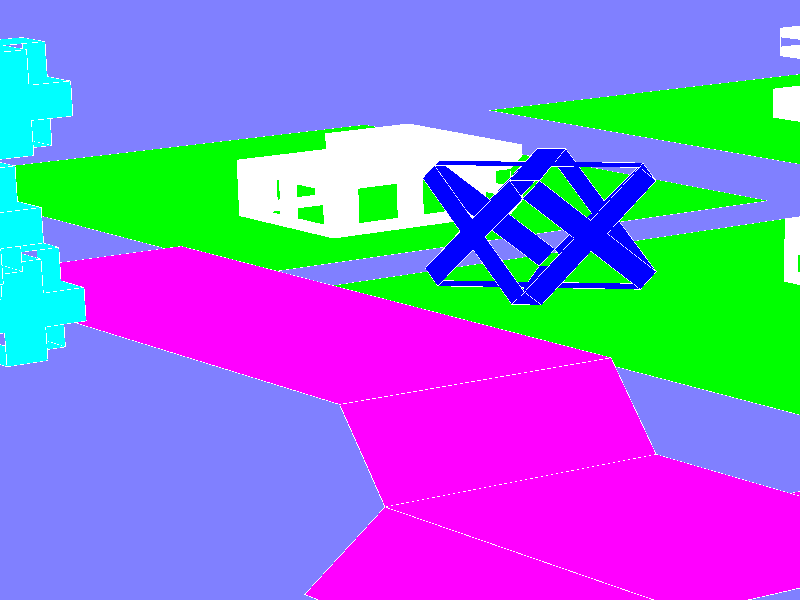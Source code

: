  camera {
    up <0,16.800001,0>
    right <16.800001,0,0>
    direction<0,0,-70.000000>
    location <-65.253471,37.034855,124.926651>
    sky  <0.166366,0.965926,-0.198267>
    look_at  <-26.630449,18.986464,69.406174>
  }

light_source {
  <-58256.351948,42261.826992,69427.251816>
  color rgb<1.000000,1.000000,1.000000>
  }

background { color rgb <0.500000,0.500000,1.000000>}

#declare C0 = texture {
    pigment { color rgb<1.000000,1.000000,1.000000>}
    finish { ambient 0.300000 diffuse 0.700000 }
  }
#declare C1 = texture {
    pigment { color rgb<1.000000,0.000000,0.000000>}
    finish { ambient 0.300000 diffuse 0.700000 }
  }
#declare C2 = texture {
    pigment { color rgb<0.000000,1.000000,0.000000>}
    finish { ambient 0.300000 diffuse 0.700000 }
  }
#declare C3 = texture {
    pigment { color rgb<0.000000,0.000000,1.000000>}
    finish { ambient 0.300000 diffuse 0.700000 }
  }
#declare C4 = texture {
    pigment { color rgb<1.000000,1.000000,0.000000>}
    finish { ambient 0.300000 diffuse 0.700000 }
  }
#declare C5 = texture {
    pigment { color rgb<1.000000,0.000000,1.000000>}
    finish { ambient 0.300000 diffuse 0.700000 }
  }
#declare C6 = texture {
    pigment { color rgb<0.000000,1.000000,1.000000>}
    finish { ambient 0.300000 diffuse 0.700000 }
  }
#declare C7 = texture {
    pigment { color rgb<1.000000,0.500000,0.500000>}
    finish { ambient 0.300000 diffuse 0.700000 }
  }
#declare C8 = texture {
    pigment { color rgb<0.500000,1.000000,0.500000>}
    finish { ambient 0.300000 diffuse 0.700000 }
  }
#declare C9 = texture {
    pigment { color rgb<0.500000,0.500000,1.000000>}
    finish { ambient 0.300000 diffuse 0.700000 }
  }
#declare C10 = texture {
    pigment { color rgb<0.500000,0.500000,0.500000>}
    finish { ambient 0.300000 diffuse 0.700000 }
  }
#declare C11 = texture {
    pigment { color rgb<0.000000,0.000000,0.000000>}
    finish { ambient 0.300000 diffuse 0.700000 }
  }
#declare E0 = texture {
    pigment { color rgb<1.000000,1.000000,1.000000>}
    finish { ambient 1 }
  }
#declare E1 = texture {
    pigment { color rgb<1.000000,0.000000,0.000000>}
    finish { ambient 1 }
  }
#declare E2 = texture {
    pigment { color rgb<0.000000,1.000000,0.000000>}
    finish { ambient 1 }
  }
#declare E3 = texture {
    pigment { color rgb<0.000000,0.000000,1.000000>}
    finish { ambient 1 }
  }
#declare E4 = texture {
    pigment { color rgb<1.000000,1.000000,0.000000>}
    finish { ambient 1 }
  }
#declare E5 = texture {
    pigment { color rgb<1.000000,0.000000,1.000000>}
    finish { ambient 1 }
  }
#declare E6 = texture {
    pigment { color rgb<0.000000,1.000000,1.000000>}
    finish { ambient 1 }
  }
#declare E7 = texture {
    pigment { color rgb<1.000000,0.500000,0.500000>}
    finish { ambient 1 }
  }
#declare E8 = texture {
    pigment { color rgb<0.500000,1.000000,0.500000>}
    finish { ambient 1 }
  }
#declare E9 = texture {
    pigment { color rgb<0.500000,0.500000,1.000000>}
    finish { ambient 1 }
  }
#declare E10 = texture {
    pigment { color rgb<0.500000,0.500000,0.500000>}
    finish { ambient 1 }
  }
#declare E11 = texture {
    pigment { color rgb<0.000000,0.000000,0.000000>}
    finish { ambient 1 }
  }

union {
 cylinder{<-5.000000,3.000000,7.000000>, <-5.000000,5.000000,7.000000>, 0.017000 texture{E0}}
 cylinder{<-5.000000,5.000000,7.000000>, <-7.000000,5.000000,7.000000>, 0.017000 texture{E0}}
 cylinder{<-7.000000,5.000000,7.000000>, <-7.000000,7.000000,7.000000>, 0.017000 texture{E0}}
 cylinder{<-7.000000,7.000000,7.000000>, <-5.000000,7.000000,7.000000>, 0.017000 texture{E0}}
 cylinder{<-5.000000,7.000000,7.000000>, <-5.000000,9.000000,7.000000>, 0.017000 texture{E0}}
 cylinder{<-5.000000,9.000000,7.000000>, <-3.000000,9.000000,7.000000>, 0.017000 texture{E0}}
 cylinder{<-3.000000,9.000000,7.000000>, <-3.000000,7.000000,7.000000>, 0.017000 texture{E0}}
 cylinder{<-3.000000,7.000000,7.000000>, <-1.000000,7.000000,7.000000>, 0.017000 texture{E0}}
 cylinder{<-1.000000,7.000000,7.000000>, <-1.000000,5.000000,7.000000>, 0.017000 texture{E0}}
 cylinder{<-1.000000,5.000000,7.000000>, <-3.000000,5.000000,7.000000>, 0.017000 texture{E0}}
 cylinder{<-3.000000,5.000000,7.000000>, <-3.000000,3.000000,7.000000>, 0.017000 texture{E0}}
 cylinder{<-5.000000,3.000000,7.000000>, <-3.000000,3.000000,7.000000>, 0.017000 texture{E0}}
 cylinder{<-5.000000,3.000000,7.000000>, <-5.000000,3.000000,5.000000>, 0.017000 texture{E0}}
 cylinder{<-5.000000,3.000000,5.000000>, <-7.000000,3.000000,5.000000>, 0.017000 texture{E0}}
 cylinder{<-7.000000,3.000000,5.000000>, <-7.000000,3.000000,3.000000>, 0.017000 texture{E0}}
 cylinder{<-7.000000,3.000000,3.000000>, <-5.000000,3.000000,3.000000>, 0.017000 texture{E0}}
 cylinder{<-5.000000,3.000000,3.000000>, <-5.000000,3.000000,1.000000>, 0.017000 texture{E0}}
 cylinder{<-5.000000,3.000000,1.000000>, <-3.000000,3.000000,1.000000>, 0.017000 texture{E0}}
 cylinder{<-3.000000,3.000000,1.000000>, <-3.000000,3.000000,3.000000>, 0.017000 texture{E0}}
 cylinder{<-3.000000,3.000000,3.000000>, <-1.000000,3.000000,3.000000>, 0.017000 texture{E0}}
 cylinder{<-1.000000,3.000000,3.000000>, <-1.000000,3.000000,5.000000>, 0.017000 texture{E0}}
 cylinder{<-1.000000,3.000000,5.000000>, <-3.000000,3.000000,5.000000>, 0.017000 texture{E0}}
 cylinder{<-3.000000,3.000000,7.000000>, <-3.000000,3.000000,5.000000>, 0.017000 texture{E0}}
 cylinder{<-1.000000,3.000000,5.000000>, <-1.000000,5.000000,5.000000>, 0.017000 texture{E0}}
 cylinder{<-1.000000,5.000000,7.000000>, <-1.000000,5.000000,5.000000>, 0.017000 texture{E0}}
 cylinder{<-1.000000,7.000000,7.000000>, <-1.000000,7.000000,5.000000>, 0.017000 texture{E0}}
 cylinder{<-1.000000,7.000000,5.000000>, <-1.000000,9.000000,5.000000>, 0.017000 texture{E0}}
 cylinder{<-1.000000,9.000000,5.000000>, <-1.000000,9.000000,3.000000>, 0.017000 texture{E0}}
 cylinder{<-1.000000,9.000000,3.000000>, <-1.000000,7.000000,3.000000>, 0.017000 texture{E0}}
 cylinder{<-1.000000,7.000000,3.000000>, <-1.000000,7.000000,1.000000>, 0.017000 texture{E0}}
 cylinder{<-1.000000,7.000000,1.000000>, <-1.000000,5.000000,1.000000>, 0.017000 texture{E0}}
 cylinder{<-1.000000,5.000000,1.000000>, <-1.000000,5.000000,3.000000>, 0.017000 texture{E0}}
 cylinder{<-1.000000,3.000000,3.000000>, <-1.000000,5.000000,3.000000>, 0.017000 texture{E0}}
 cylinder{<-3.000000,3.000000,1.000000>, <-3.000000,5.000000,1.000000>, 0.017000 texture{E0}}
 cylinder{<-1.000000,5.000000,1.000000>, <-3.000000,5.000000,1.000000>, 0.017000 texture{E0}}
 cylinder{<-1.000000,7.000000,1.000000>, <-3.000000,7.000000,1.000000>, 0.017000 texture{E0}}
 cylinder{<-3.000000,7.000000,1.000000>, <-3.000000,9.000000,1.000000>, 0.017000 texture{E0}}
 cylinder{<-3.000000,9.000000,1.000000>, <-5.000000,9.000000,1.000000>, 0.017000 texture{E0}}
 cylinder{<-5.000000,9.000000,1.000000>, <-5.000000,7.000000,1.000000>, 0.017000 texture{E0}}
 cylinder{<-5.000000,7.000000,1.000000>, <-7.000000,7.000000,1.000000>, 0.017000 texture{E0}}
 cylinder{<-7.000000,7.000000,1.000000>, <-7.000000,5.000000,1.000000>, 0.017000 texture{E0}}
 cylinder{<-7.000000,5.000000,1.000000>, <-5.000000,5.000000,1.000000>, 0.017000 texture{E0}}
 cylinder{<-5.000000,3.000000,1.000000>, <-5.000000,5.000000,1.000000>, 0.017000 texture{E0}}
 cylinder{<-5.000000,9.000000,1.000000>, <-5.000000,9.000000,3.000000>, 0.017000 texture{E0}}
 cylinder{<-5.000000,9.000000,3.000000>, <-7.000000,9.000000,3.000000>, 0.017000 texture{E0}}
 cylinder{<-7.000000,9.000000,3.000000>, <-7.000000,9.000000,5.000000>, 0.017000 texture{E0}}
 cylinder{<-7.000000,9.000000,5.000000>, <-5.000000,9.000000,5.000000>, 0.017000 texture{E0}}
 cylinder{<-5.000000,9.000000,7.000000>, <-5.000000,9.000000,5.000000>, 0.017000 texture{E0}}
 cylinder{<-3.000000,9.000000,7.000000>, <-3.000000,9.000000,5.000000>, 0.017000 texture{E0}}
 cylinder{<-1.000000,9.000000,5.000000>, <-3.000000,9.000000,5.000000>, 0.017000 texture{E0}}
 cylinder{<-1.000000,9.000000,3.000000>, <-3.000000,9.000000,3.000000>, 0.017000 texture{E0}}
 cylinder{<-3.000000,9.000000,1.000000>, <-3.000000,9.000000,3.000000>, 0.017000 texture{E0}}
 cylinder{<-7.000000,9.000000,3.000000>, <-7.000000,7.000000,3.000000>, 0.017000 texture{E0}}
 cylinder{<-7.000000,7.000000,1.000000>, <-7.000000,7.000000,3.000000>, 0.017000 texture{E0}}
 cylinder{<-7.000000,5.000000,1.000000>, <-7.000000,5.000000,3.000000>, 0.017000 texture{E0}}
 cylinder{<-7.000000,3.000000,3.000000>, <-7.000000,5.000000,3.000000>, 0.017000 texture{E0}}
 cylinder{<-7.000000,3.000000,5.000000>, <-7.000000,5.000000,5.000000>, 0.017000 texture{E0}}
 cylinder{<-7.000000,5.000000,7.000000>, <-7.000000,5.000000,5.000000>, 0.017000 texture{E0}}
 cylinder{<-7.000000,7.000000,7.000000>, <-7.000000,7.000000,5.000000>, 0.017000 texture{E0}}
 cylinder{<-7.000000,9.000000,5.000000>, <-7.000000,7.000000,5.000000>, 0.017000 texture{E0}}
 cylinder{<-1.000000,9.000000,3.000000>, <-1.000000,11.000000,3.000000>, 0.017000 texture{E0}}
 cylinder{<-1.000000,11.000000,3.000000>, <-3.000000,11.000000,3.000000>, 0.017000 texture{E0}}
 cylinder{<-3.000000,11.000000,3.000000>, <-3.000000,13.000000,3.000000>, 0.017000 texture{E0}}
 cylinder{<-3.000000,13.000000,3.000000>, <-1.000000,13.000000,3.000000>, 0.017000 texture{E0}}
 cylinder{<-1.000000,13.000000,3.000000>, <-1.000000,15.000000,3.000000>, 0.017000 texture{E0}}
 cylinder{<-1.000000,15.000000,3.000000>, <1.000000,15.000000,3.000000>, 0.017000 texture{E0}}
 cylinder{<1.000000,15.000000,3.000000>, <1.000000,13.000000,3.000000>, 0.017000 texture{E0}}
 cylinder{<1.000000,13.000000,3.000000>, <3.000000,13.000000,3.000000>, 0.017000 texture{E0}}
 cylinder{<3.000000,13.000000,3.000000>, <3.000000,11.000000,3.000000>, 0.017000 texture{E0}}
 cylinder{<3.000000,11.000000,3.000000>, <1.000000,11.000000,3.000000>, 0.017000 texture{E0}}
 cylinder{<1.000000,11.000000,3.000000>, <1.000000,9.000000,3.000000>, 0.017000 texture{E0}}
 cylinder{<-1.000000,9.000000,3.000000>, <1.000000,9.000000,3.000000>, 0.017000 texture{E0}}
 cylinder{<-1.000000,9.000000,3.000000>, <-1.000000,9.000000,1.000000>, 0.017000 texture{E0}}
 cylinder{<-1.000000,9.000000,1.000000>, <-3.000000,9.000000,1.000000>, 0.017000 texture{E0}}
 cylinder{<-3.000000,9.000000,1.000000>, <-3.000000,9.000000,-1.000000>, 0.017000 texture{E0}}
 cylinder{<-3.000000,9.000000,-1.000000>, <-1.000000,9.000000,-1.000000>, 0.017000 texture{E0}}
 cylinder{<-1.000000,9.000000,-1.000000>, <-1.000000,9.000000,-3.000000>, 0.017000 texture{E0}}
 cylinder{<-1.000000,9.000000,-3.000000>, <1.000000,9.000000,-3.000000>, 0.017000 texture{E0}}
 cylinder{<1.000000,9.000000,-3.000000>, <1.000000,9.000000,-1.000000>, 0.017000 texture{E0}}
 cylinder{<1.000000,9.000000,-1.000000>, <3.000000,9.000000,-1.000000>, 0.017000 texture{E0}}
 cylinder{<3.000000,9.000000,-1.000000>, <3.000000,9.000000,1.000000>, 0.017000 texture{E0}}
 cylinder{<3.000000,9.000000,1.000000>, <1.000000,9.000000,1.000000>, 0.017000 texture{E0}}
 cylinder{<1.000000,9.000000,3.000000>, <1.000000,9.000000,1.000000>, 0.017000 texture{E0}}
 cylinder{<3.000000,9.000000,1.000000>, <3.000000,11.000000,1.000000>, 0.017000 texture{E0}}
 cylinder{<3.000000,11.000000,3.000000>, <3.000000,11.000000,1.000000>, 0.017000 texture{E0}}
 cylinder{<3.000000,13.000000,3.000000>, <3.000000,13.000000,1.000000>, 0.017000 texture{E0}}
 cylinder{<3.000000,13.000000,1.000000>, <3.000000,15.000000,1.000000>, 0.017000 texture{E0}}
 cylinder{<3.000000,15.000000,1.000000>, <3.000000,15.000000,-1.000000>, 0.017000 texture{E0}}
 cylinder{<3.000000,15.000000,-1.000000>, <3.000000,13.000000,-1.000000>, 0.017000 texture{E0}}
 cylinder{<3.000000,13.000000,-1.000000>, <3.000000,13.000000,-3.000000>, 0.017000 texture{E0}}
 cylinder{<3.000000,13.000000,-3.000000>, <3.000000,11.000000,-3.000000>, 0.017000 texture{E0}}
 cylinder{<3.000000,11.000000,-3.000000>, <3.000000,11.000000,-1.000000>, 0.017000 texture{E0}}
 cylinder{<3.000000,9.000000,-1.000000>, <3.000000,11.000000,-1.000000>, 0.017000 texture{E0}}
 cylinder{<1.000000,9.000000,-3.000000>, <1.000000,11.000000,-3.000000>, 0.017000 texture{E0}}
 cylinder{<3.000000,11.000000,-3.000000>, <1.000000,11.000000,-3.000000>, 0.017000 texture{E0}}
 cylinder{<3.000000,13.000000,-3.000000>, <1.000000,13.000000,-3.000000>, 0.017000 texture{E0}}
 cylinder{<1.000000,13.000000,-3.000000>, <1.000000,15.000000,-3.000000>, 0.017000 texture{E0}}
 cylinder{<1.000000,15.000000,-3.000000>, <-1.000000,15.000000,-3.000000>, 0.017000 texture{E0}}
 cylinder{<-1.000000,15.000000,-3.000000>, <-1.000000,13.000000,-3.000000>, 0.017000 texture{E0}}
 cylinder{<-1.000000,13.000000,-3.000000>, <-3.000000,13.000000,-3.000000>, 0.017000 texture{E0}}
 cylinder{<-3.000000,13.000000,-3.000000>, <-3.000000,11.000000,-3.000000>, 0.017000 texture{E0}}
 cylinder{<-3.000000,11.000000,-3.000000>, <-1.000000,11.000000,-3.000000>, 0.017000 texture{E0}}
 cylinder{<-1.000000,9.000000,-3.000000>, <-1.000000,11.000000,-3.000000>, 0.017000 texture{E0}}
 cylinder{<-1.000000,15.000000,-3.000000>, <-1.000000,15.000000,-1.000000>, 0.017000 texture{E0}}
 cylinder{<-1.000000,15.000000,-1.000000>, <-3.000000,15.000000,-1.000000>, 0.017000 texture{E0}}
 cylinder{<-3.000000,15.000000,-1.000000>, <-3.000000,15.000000,1.000000>, 0.017000 texture{E0}}
 cylinder{<-3.000000,15.000000,1.000000>, <-1.000000,15.000000,1.000000>, 0.017000 texture{E0}}
 cylinder{<-1.000000,15.000000,3.000000>, <-1.000000,15.000000,1.000000>, 0.017000 texture{E0}}
 cylinder{<1.000000,15.000000,3.000000>, <1.000000,15.000000,1.000000>, 0.017000 texture{E0}}
 cylinder{<3.000000,15.000000,1.000000>, <1.000000,15.000000,1.000000>, 0.017000 texture{E0}}
 cylinder{<3.000000,15.000000,-1.000000>, <1.000000,15.000000,-1.000000>, 0.017000 texture{E0}}
 cylinder{<1.000000,15.000000,-3.000000>, <1.000000,15.000000,-1.000000>, 0.017000 texture{E0}}
 cylinder{<-3.000000,15.000000,-1.000000>, <-3.000000,13.000000,-1.000000>, 0.017000 texture{E0}}
 cylinder{<-3.000000,13.000000,-3.000000>, <-3.000000,13.000000,-1.000000>, 0.017000 texture{E0}}
 cylinder{<-3.000000,11.000000,-3.000000>, <-3.000000,11.000000,-1.000000>, 0.017000 texture{E0}}
 cylinder{<-3.000000,9.000000,-1.000000>, <-3.000000,11.000000,-1.000000>, 0.017000 texture{E0}}
 cylinder{<-3.000000,9.000000,1.000000>, <-3.000000,11.000000,1.000000>, 0.017000 texture{E0}}
 cylinder{<-3.000000,11.000000,3.000000>, <-3.000000,11.000000,1.000000>, 0.017000 texture{E0}}
 cylinder{<-3.000000,13.000000,3.000000>, <-3.000000,13.000000,1.000000>, 0.017000 texture{E0}}
 cylinder{<-3.000000,15.000000,1.000000>, <-3.000000,13.000000,1.000000>, 0.017000 texture{E0}}
 cylinder{<-1.000000,-3.000000,3.000000>, <-1.000000,-1.000000,3.000000>, 0.017000 texture{E0}}
 cylinder{<-1.000000,-1.000000,3.000000>, <-3.000000,-1.000000,3.000000>, 0.017000 texture{E0}}
 cylinder{<-3.000000,-1.000000,3.000000>, <-3.000000,1.000000,3.000000>, 0.017000 texture{E0}}
 cylinder{<-3.000000,1.000000,3.000000>, <-1.000000,1.000000,3.000000>, 0.017000 texture{E0}}
 cylinder{<-1.000000,1.000000,3.000000>, <-1.000000,3.000000,3.000000>, 0.017000 texture{E0}}
 cylinder{<-1.000000,3.000000,3.000000>, <1.000000,3.000000,3.000000>, 0.017000 texture{E0}}
 cylinder{<1.000000,3.000000,3.000000>, <1.000000,1.000000,3.000000>, 0.017000 texture{E0}}
 cylinder{<1.000000,1.000000,3.000000>, <3.000000,1.000000,3.000000>, 0.017000 texture{E0}}
 cylinder{<3.000000,1.000000,3.000000>, <3.000000,-1.000000,3.000000>, 0.017000 texture{E0}}
 cylinder{<3.000000,-1.000000,3.000000>, <1.000000,-1.000000,3.000000>, 0.017000 texture{E0}}
 cylinder{<1.000000,-1.000000,3.000000>, <1.000000,-3.000000,3.000000>, 0.017000 texture{E0}}
 cylinder{<-1.000000,-3.000000,3.000000>, <1.000000,-3.000000,3.000000>, 0.017000 texture{E0}}
 cylinder{<-1.000000,-3.000000,3.000000>, <-1.000000,-3.000000,1.000000>, 0.017000 texture{E0}}
 cylinder{<-1.000000,-3.000000,1.000000>, <-3.000000,-3.000000,1.000000>, 0.017000 texture{E0}}
 cylinder{<-3.000000,-3.000000,1.000000>, <-3.000000,-3.000000,-1.000000>, 0.017000 texture{E0}}
 cylinder{<-3.000000,-3.000000,-1.000000>, <-1.000000,-3.000000,-1.000000>, 0.017000 texture{E0}}
 cylinder{<-1.000000,-3.000000,-1.000000>, <-1.000000,-3.000000,-3.000000>, 0.017000 texture{E0}}
 cylinder{<-1.000000,-3.000000,-3.000000>, <1.000000,-3.000000,-3.000000>, 0.017000 texture{E0}}
 cylinder{<1.000000,-3.000000,-3.000000>, <1.000000,-3.000000,-1.000000>, 0.017000 texture{E0}}
 cylinder{<1.000000,-3.000000,-1.000000>, <3.000000,-3.000000,-1.000000>, 0.017000 texture{E0}}
 cylinder{<3.000000,-3.000000,-1.000000>, <3.000000,-3.000000,1.000000>, 0.017000 texture{E0}}
 cylinder{<3.000000,-3.000000,1.000000>, <1.000000,-3.000000,1.000000>, 0.017000 texture{E0}}
 cylinder{<1.000000,-3.000000,3.000000>, <1.000000,-3.000000,1.000000>, 0.017000 texture{E0}}
 cylinder{<3.000000,-3.000000,1.000000>, <3.000000,-1.000000,1.000000>, 0.017000 texture{E0}}
 cylinder{<3.000000,-1.000000,3.000000>, <3.000000,-1.000000,1.000000>, 0.017000 texture{E0}}
 cylinder{<3.000000,1.000000,3.000000>, <3.000000,1.000000,1.000000>, 0.017000 texture{E0}}
 cylinder{<3.000000,1.000000,1.000000>, <3.000000,3.000000,1.000000>, 0.017000 texture{E0}}
 cylinder{<3.000000,3.000000,1.000000>, <3.000000,3.000000,-1.000000>, 0.017000 texture{E0}}
 cylinder{<3.000000,3.000000,-1.000000>, <3.000000,1.000000,-1.000000>, 0.017000 texture{E0}}
 cylinder{<3.000000,1.000000,-1.000000>, <3.000000,1.000000,-3.000000>, 0.017000 texture{E0}}
 cylinder{<3.000000,1.000000,-3.000000>, <3.000000,-1.000000,-3.000000>, 0.017000 texture{E0}}
 cylinder{<3.000000,-1.000000,-3.000000>, <3.000000,-1.000000,-1.000000>, 0.017000 texture{E0}}
 cylinder{<3.000000,-3.000000,-1.000000>, <3.000000,-1.000000,-1.000000>, 0.017000 texture{E0}}
 cylinder{<1.000000,-3.000000,-3.000000>, <1.000000,-1.000000,-3.000000>, 0.017000 texture{E0}}
 cylinder{<3.000000,-1.000000,-3.000000>, <1.000000,-1.000000,-3.000000>, 0.017000 texture{E0}}
 cylinder{<3.000000,1.000000,-3.000000>, <1.000000,1.000000,-3.000000>, 0.017000 texture{E0}}
 cylinder{<1.000000,1.000000,-3.000000>, <1.000000,3.000000,-3.000000>, 0.017000 texture{E0}}
 cylinder{<1.000000,3.000000,-3.000000>, <-1.000000,3.000000,-3.000000>, 0.017000 texture{E0}}
 cylinder{<-1.000000,3.000000,-3.000000>, <-1.000000,1.000000,-3.000000>, 0.017000 texture{E0}}
 cylinder{<-1.000000,1.000000,-3.000000>, <-3.000000,1.000000,-3.000000>, 0.017000 texture{E0}}
 cylinder{<-3.000000,1.000000,-3.000000>, <-3.000000,-1.000000,-3.000000>, 0.017000 texture{E0}}
 cylinder{<-3.000000,-1.000000,-3.000000>, <-1.000000,-1.000000,-3.000000>, 0.017000 texture{E0}}
 cylinder{<-1.000000,-3.000000,-3.000000>, <-1.000000,-1.000000,-3.000000>, 0.017000 texture{E0}}
 cylinder{<-1.000000,3.000000,-3.000000>, <-1.000000,3.000000,-1.000000>, 0.017000 texture{E0}}
 cylinder{<-1.000000,3.000000,-1.000000>, <-3.000000,3.000000,-1.000000>, 0.017000 texture{E0}}
 cylinder{<-3.000000,3.000000,-1.000000>, <-3.000000,3.000000,1.000000>, 0.017000 texture{E0}}
 cylinder{<-3.000000,3.000000,1.000000>, <-1.000000,3.000000,1.000000>, 0.017000 texture{E0}}
 cylinder{<-1.000000,3.000000,3.000000>, <-1.000000,3.000000,1.000000>, 0.017000 texture{E0}}
 cylinder{<1.000000,3.000000,3.000000>, <1.000000,3.000000,1.000000>, 0.017000 texture{E0}}
 cylinder{<3.000000,3.000000,1.000000>, <1.000000,3.000000,1.000000>, 0.017000 texture{E0}}
 cylinder{<3.000000,3.000000,-1.000000>, <1.000000,3.000000,-1.000000>, 0.017000 texture{E0}}
 cylinder{<1.000000,3.000000,-3.000000>, <1.000000,3.000000,-1.000000>, 0.017000 texture{E0}}
 cylinder{<-3.000000,3.000000,-1.000000>, <-3.000000,1.000000,-1.000000>, 0.017000 texture{E0}}
 cylinder{<-3.000000,1.000000,-3.000000>, <-3.000000,1.000000,-1.000000>, 0.017000 texture{E0}}
 cylinder{<-3.000000,-1.000000,-3.000000>, <-3.000000,-1.000000,-1.000000>, 0.017000 texture{E0}}
 cylinder{<-3.000000,-3.000000,-1.000000>, <-3.000000,-1.000000,-1.000000>, 0.017000 texture{E0}}
 cylinder{<-3.000000,-3.000000,1.000000>, <-3.000000,-1.000000,1.000000>, 0.017000 texture{E0}}
 cylinder{<-3.000000,-1.000000,3.000000>, <-3.000000,-1.000000,1.000000>, 0.017000 texture{E0}}
 cylinder{<-3.000000,1.000000,3.000000>, <-3.000000,1.000000,1.000000>, 0.017000 texture{E0}}
 cylinder{<-3.000000,3.000000,1.000000>, <-3.000000,1.000000,1.000000>, 0.017000 texture{E0}}
 cylinder{<-5.000000,3.000000,-1.000000>, <-5.000000,5.000000,-1.000000>, 0.017000 texture{E0}}
 cylinder{<-5.000000,5.000000,-1.000000>, <-7.000000,5.000000,-1.000000>, 0.017000 texture{E0}}
 cylinder{<-7.000000,5.000000,-1.000000>, <-7.000000,7.000000,-1.000000>, 0.017000 texture{E0}}
 cylinder{<-7.000000,7.000000,-1.000000>, <-5.000000,7.000000,-1.000000>, 0.017000 texture{E0}}
 cylinder{<-5.000000,7.000000,-1.000000>, <-5.000000,9.000000,-1.000000>, 0.017000 texture{E0}}
 cylinder{<-5.000000,9.000000,-1.000000>, <-3.000000,9.000000,-1.000000>, 0.017000 texture{E0}}
 cylinder{<-3.000000,9.000000,-1.000000>, <-3.000000,7.000000,-1.000000>, 0.017000 texture{E0}}
 cylinder{<-3.000000,7.000000,-1.000000>, <-1.000000,7.000000,-1.000000>, 0.017000 texture{E0}}
 cylinder{<-1.000000,7.000000,-1.000000>, <-1.000000,5.000000,-1.000000>, 0.017000 texture{E0}}
 cylinder{<-1.000000,5.000000,-1.000000>, <-3.000000,5.000000,-1.000000>, 0.017000 texture{E0}}
 cylinder{<-3.000000,5.000000,-1.000000>, <-3.000000,3.000000,-1.000000>, 0.017000 texture{E0}}
 cylinder{<-5.000000,3.000000,-1.000000>, <-3.000000,3.000000,-1.000000>, 0.017000 texture{E0}}
 cylinder{<-5.000000,3.000000,-1.000000>, <-5.000000,3.000000,-3.000000>, 0.017000 texture{E0}}
 cylinder{<-5.000000,3.000000,-3.000000>, <-7.000000,3.000000,-3.000000>, 0.017000 texture{E0}}
 cylinder{<-7.000000,3.000000,-3.000000>, <-7.000000,3.000000,-5.000000>, 0.017000 texture{E0}}
 cylinder{<-7.000000,3.000000,-5.000000>, <-5.000000,3.000000,-5.000000>, 0.017000 texture{E0}}
 cylinder{<-5.000000,3.000000,-5.000000>, <-5.000000,3.000000,-7.000000>, 0.017000 texture{E0}}
 cylinder{<-5.000000,3.000000,-7.000000>, <-3.000000,3.000000,-7.000000>, 0.017000 texture{E0}}
 cylinder{<-3.000000,3.000000,-7.000000>, <-3.000000,3.000000,-5.000000>, 0.017000 texture{E0}}
 cylinder{<-3.000000,3.000000,-5.000000>, <-1.000000,3.000000,-5.000000>, 0.017000 texture{E0}}
 cylinder{<-1.000000,3.000000,-5.000000>, <-1.000000,3.000000,-3.000000>, 0.017000 texture{E0}}
 cylinder{<-1.000000,3.000000,-3.000000>, <-3.000000,3.000000,-3.000000>, 0.017000 texture{E0}}
 cylinder{<-3.000000,3.000000,-1.000000>, <-3.000000,3.000000,-3.000000>, 0.017000 texture{E0}}
 cylinder{<-1.000000,3.000000,-3.000000>, <-1.000000,5.000000,-3.000000>, 0.017000 texture{E0}}
 cylinder{<-1.000000,5.000000,-1.000000>, <-1.000000,5.000000,-3.000000>, 0.017000 texture{E0}}
 cylinder{<-1.000000,7.000000,-1.000000>, <-1.000000,7.000000,-3.000000>, 0.017000 texture{E0}}
 cylinder{<-1.000000,7.000000,-3.000000>, <-1.000000,9.000000,-3.000000>, 0.017000 texture{E0}}
 cylinder{<-1.000000,9.000000,-3.000000>, <-1.000000,9.000000,-5.000000>, 0.017000 texture{E0}}
 cylinder{<-1.000000,9.000000,-5.000000>, <-1.000000,7.000000,-5.000000>, 0.017000 texture{E0}}
 cylinder{<-1.000000,7.000000,-5.000000>, <-1.000000,7.000000,-7.000000>, 0.017000 texture{E0}}
 cylinder{<-1.000000,7.000000,-7.000000>, <-1.000000,5.000000,-7.000000>, 0.017000 texture{E0}}
 cylinder{<-1.000000,5.000000,-7.000000>, <-1.000000,5.000000,-5.000000>, 0.017000 texture{E0}}
 cylinder{<-1.000000,3.000000,-5.000000>, <-1.000000,5.000000,-5.000000>, 0.017000 texture{E0}}
 cylinder{<-3.000000,3.000000,-7.000000>, <-3.000000,5.000000,-7.000000>, 0.017000 texture{E0}}
 cylinder{<-1.000000,5.000000,-7.000000>, <-3.000000,5.000000,-7.000000>, 0.017000 texture{E0}}
 cylinder{<-1.000000,7.000000,-7.000000>, <-3.000000,7.000000,-7.000000>, 0.017000 texture{E0}}
 cylinder{<-3.000000,7.000000,-7.000000>, <-3.000000,9.000000,-7.000000>, 0.017000 texture{E0}}
 cylinder{<-3.000000,9.000000,-7.000000>, <-5.000000,9.000000,-7.000000>, 0.017000 texture{E0}}
 cylinder{<-5.000000,9.000000,-7.000000>, <-5.000000,7.000000,-7.000000>, 0.017000 texture{E0}}
 cylinder{<-5.000000,7.000000,-7.000000>, <-7.000000,7.000000,-7.000000>, 0.017000 texture{E0}}
 cylinder{<-7.000000,7.000000,-7.000000>, <-7.000000,5.000000,-7.000000>, 0.017000 texture{E0}}
 cylinder{<-7.000000,5.000000,-7.000000>, <-5.000000,5.000000,-7.000000>, 0.017000 texture{E0}}
 cylinder{<-5.000000,3.000000,-7.000000>, <-5.000000,5.000000,-7.000000>, 0.017000 texture{E0}}
 cylinder{<-5.000000,9.000000,-7.000000>, <-5.000000,9.000000,-5.000000>, 0.017000 texture{E0}}
 cylinder{<-5.000000,9.000000,-5.000000>, <-7.000000,9.000000,-5.000000>, 0.017000 texture{E0}}
 cylinder{<-7.000000,9.000000,-5.000000>, <-7.000000,9.000000,-3.000000>, 0.017000 texture{E0}}
 cylinder{<-7.000000,9.000000,-3.000000>, <-5.000000,9.000000,-3.000000>, 0.017000 texture{E0}}
 cylinder{<-5.000000,9.000000,-1.000000>, <-5.000000,9.000000,-3.000000>, 0.017000 texture{E0}}
 cylinder{<-3.000000,9.000000,-1.000000>, <-3.000000,9.000000,-3.000000>, 0.017000 texture{E0}}
 cylinder{<-1.000000,9.000000,-3.000000>, <-3.000000,9.000000,-3.000000>, 0.017000 texture{E0}}
 cylinder{<-1.000000,9.000000,-5.000000>, <-3.000000,9.000000,-5.000000>, 0.017000 texture{E0}}
 cylinder{<-3.000000,9.000000,-7.000000>, <-3.000000,9.000000,-5.000000>, 0.017000 texture{E0}}
 cylinder{<-7.000000,9.000000,-5.000000>, <-7.000000,7.000000,-5.000000>, 0.017000 texture{E0}}
 cylinder{<-7.000000,7.000000,-7.000000>, <-7.000000,7.000000,-5.000000>, 0.017000 texture{E0}}
 cylinder{<-7.000000,5.000000,-7.000000>, <-7.000000,5.000000,-5.000000>, 0.017000 texture{E0}}
 cylinder{<-7.000000,3.000000,-5.000000>, <-7.000000,5.000000,-5.000000>, 0.017000 texture{E0}}
 cylinder{<-7.000000,3.000000,-3.000000>, <-7.000000,5.000000,-3.000000>, 0.017000 texture{E0}}
 cylinder{<-7.000000,5.000000,-1.000000>, <-7.000000,5.000000,-3.000000>, 0.017000 texture{E0}}
 cylinder{<-7.000000,7.000000,-1.000000>, <-7.000000,7.000000,-3.000000>, 0.017000 texture{E0}}
 cylinder{<-7.000000,9.000000,-3.000000>, <-7.000000,7.000000,-3.000000>, 0.017000 texture{E0}}
 cylinder{<26.000000,-3.000000,4.000000>, <27.000000,-4.000000,4.000000>, 0.017000 texture{E0}}
 cylinder{<27.000000,-4.000000,4.000000>, <26.000000,-4.000000,3.000000>, 0.017000 texture{E0}}
 cylinder{<26.000000,-3.000000,4.000000>, <26.000000,-4.000000,3.000000>, 0.017000 texture{E0}}
 cylinder{<26.000000,-3.000000,4.000000>, <29.000000,0.000000,4.000000>, 0.017000 texture{E0}}
 cylinder{<29.000000,0.000000,4.000000>, <26.000000,3.000000,4.000000>, 0.017000 texture{E0}}
 cylinder{<26.000000,3.000000,4.000000>, <26.000000,4.000000,3.000000>, 0.017000 texture{E0}}
 cylinder{<26.000000,4.000000,3.000000>, <27.000000,4.000000,4.000000>, 0.017000 texture{E0}}
 cylinder{<26.000000,3.000000,4.000000>, <27.000000,4.000000,4.000000>, 0.017000 texture{E0}}
 cylinder{<26.000000,3.000000,4.000000>, <26.000000,0.000000,1.000000>, 0.017000 texture{E0}}
 cylinder{<26.000000,-3.000000,4.000000>, <26.000000,0.000000,1.000000>, 0.017000 texture{E0}}
 cylinder{<26.000000,-3.000000,4.000000>, <26.000000,-4.000000,3.000000>, 0.017000 texture{E0}}
 cylinder{<26.000000,-4.000000,3.000000>, <26.000000,-1.000000,0.000000>, 0.017000 texture{E0}}
 cylinder{<26.000000,-1.000000,0.000000>, <26.000000,-4.000000,-3.000000>, 0.017000 texture{E0}}
 cylinder{<26.000000,-4.000000,-3.000000>, <26.000000,-3.000000,-4.000000>, 0.017000 texture{E0}}
 cylinder{<26.000000,-3.000000,-4.000000>, <26.000000,0.000000,-1.000000>, 0.017000 texture{E0}}
 cylinder{<26.000000,0.000000,-1.000000>, <26.000000,3.000000,-4.000000>, 0.017000 texture{E0}}
 cylinder{<26.000000,3.000000,-4.000000>, <26.000000,4.000000,-3.000000>, 0.017000 texture{E0}}
 cylinder{<26.000000,4.000000,-3.000000>, <26.000000,1.000000,0.000000>, 0.017000 texture{E0}}
 cylinder{<26.000000,4.000000,3.000000>, <26.000000,1.000000,0.000000>, 0.017000 texture{E0}}
 cylinder{<26.000000,4.000000,3.000000>, <29.000000,4.000000,0.000000>, 0.017000 texture{E0}}
 cylinder{<26.000000,4.000000,-3.000000>, <29.000000,4.000000,0.000000>, 0.017000 texture{E0}}
 cylinder{<26.000000,4.000000,-3.000000>, <27.000000,4.000000,-4.000000>, 0.017000 texture{E0}}
 cylinder{<27.000000,4.000000,-4.000000>, <30.000000,4.000000,-1.000000>, 0.017000 texture{E0}}
 cylinder{<30.000000,4.000000,-1.000000>, <33.000000,4.000000,-4.000000>, 0.017000 texture{E0}}
 cylinder{<33.000000,4.000000,-4.000000>, <34.000000,4.000000,-3.000000>, 0.017000 texture{E0}}
 cylinder{<34.000000,4.000000,-3.000000>, <31.000000,4.000000,0.000000>, 0.017000 texture{E0}}
 cylinder{<31.000000,4.000000,0.000000>, <34.000000,4.000000,3.000000>, 0.017000 texture{E0}}
 cylinder{<34.000000,4.000000,3.000000>, <33.000000,4.000000,4.000000>, 0.017000 texture{E0}}
 cylinder{<33.000000,4.000000,4.000000>, <30.000000,4.000000,1.000000>, 0.017000 texture{E0}}
 cylinder{<27.000000,4.000000,4.000000>, <30.000000,4.000000,1.000000>, 0.017000 texture{E0}}
 cylinder{<26.000000,3.000000,-4.000000>, <27.000000,4.000000,-4.000000>, 0.017000 texture{E0}}
 cylinder{<26.000000,3.000000,-4.000000>, <29.000000,0.000000,-4.000000>, 0.017000 texture{E0}}
 cylinder{<26.000000,-3.000000,-4.000000>, <29.000000,0.000000,-4.000000>, 0.017000 texture{E0}}
 cylinder{<26.000000,-3.000000,-4.000000>, <27.000000,-4.000000,-4.000000>, 0.017000 texture{E0}}
 cylinder{<27.000000,-4.000000,-4.000000>, <30.000000,-1.000000,-4.000000>, 0.017000 texture{E0}}
 cylinder{<30.000000,-1.000000,-4.000000>, <33.000000,-4.000000,-4.000000>, 0.017000 texture{E0}}
 cylinder{<33.000000,-4.000000,-4.000000>, <34.000000,-3.000000,-4.000000>, 0.017000 texture{E0}}
 cylinder{<34.000000,-3.000000,-4.000000>, <31.000000,0.000000,-4.000000>, 0.017000 texture{E0}}
 cylinder{<31.000000,0.000000,-4.000000>, <34.000000,3.000000,-4.000000>, 0.017000 texture{E0}}
 cylinder{<33.000000,4.000000,-4.000000>, <34.000000,3.000000,-4.000000>, 0.017000 texture{E0}}
 cylinder{<33.000000,4.000000,-4.000000>, <30.000000,1.000000,-4.000000>, 0.017000 texture{E0}}
 cylinder{<27.000000,4.000000,-4.000000>, <30.000000,1.000000,-4.000000>, 0.017000 texture{E0}}
 cylinder{<27.000000,4.000000,4.000000>, <30.000000,1.000000,4.000000>, 0.017000 texture{E0}}
 cylinder{<33.000000,4.000000,4.000000>, <30.000000,1.000000,4.000000>, 0.017000 texture{E0}}
 cylinder{<33.000000,4.000000,4.000000>, <34.000000,3.000000,4.000000>, 0.017000 texture{E0}}
 cylinder{<34.000000,3.000000,4.000000>, <31.000000,0.000000,4.000000>, 0.017000 texture{E0}}
 cylinder{<31.000000,0.000000,4.000000>, <34.000000,-3.000000,4.000000>, 0.017000 texture{E0}}
 cylinder{<34.000000,-3.000000,4.000000>, <33.000000,-4.000000,4.000000>, 0.017000 texture{E0}}
 cylinder{<33.000000,-4.000000,4.000000>, <30.000000,-1.000000,4.000000>, 0.017000 texture{E0}}
 cylinder{<27.000000,-4.000000,4.000000>, <30.000000,-1.000000,4.000000>, 0.017000 texture{E0}}
 cylinder{<27.000000,-4.000000,4.000000>, <30.000000,-4.000000,1.000000>, 0.017000 texture{E0}}
 cylinder{<33.000000,-4.000000,4.000000>, <30.000000,-4.000000,1.000000>, 0.017000 texture{E0}}
 cylinder{<33.000000,-4.000000,4.000000>, <34.000000,-4.000000,3.000000>, 0.017000 texture{E0}}
 cylinder{<34.000000,-4.000000,3.000000>, <31.000000,-4.000000,0.000000>, 0.017000 texture{E0}}
 cylinder{<31.000000,-4.000000,0.000000>, <34.000000,-4.000000,-3.000000>, 0.017000 texture{E0}}
 cylinder{<33.000000,-4.000000,-4.000000>, <34.000000,-4.000000,-3.000000>, 0.017000 texture{E0}}
 cylinder{<33.000000,-4.000000,-4.000000>, <30.000000,-4.000000,-1.000000>, 0.017000 texture{E0}}
 cylinder{<27.000000,-4.000000,-4.000000>, <30.000000,-4.000000,-1.000000>, 0.017000 texture{E0}}
 cylinder{<26.000000,-4.000000,-3.000000>, <27.000000,-4.000000,-4.000000>, 0.017000 texture{E0}}
 cylinder{<26.000000,-4.000000,-3.000000>, <29.000000,-4.000000,0.000000>, 0.017000 texture{E0}}
 cylinder{<26.000000,-4.000000,3.000000>, <29.000000,-4.000000,0.000000>, 0.017000 texture{E0}}
 cylinder{<34.000000,-3.000000,4.000000>, <34.000000,-4.000000,3.000000>, 0.017000 texture{E0}}
 cylinder{<34.000000,-3.000000,4.000000>, <34.000000,0.000000,1.000000>, 0.017000 texture{E0}}
 cylinder{<34.000000,3.000000,4.000000>, <34.000000,0.000000,1.000000>, 0.017000 texture{E0}}
 cylinder{<34.000000,4.000000,3.000000>, <34.000000,3.000000,4.000000>, 0.017000 texture{E0}}
 cylinder{<34.000000,4.000000,3.000000>, <34.000000,1.000000,0.000000>, 0.017000 texture{E0}}
 cylinder{<34.000000,4.000000,-3.000000>, <34.000000,1.000000,0.000000>, 0.017000 texture{E0}}
 cylinder{<34.000000,4.000000,-3.000000>, <34.000000,3.000000,-4.000000>, 0.017000 texture{E0}}
 cylinder{<34.000000,3.000000,-4.000000>, <34.000000,0.000000,-1.000000>, 0.017000 texture{E0}}
 cylinder{<34.000000,-3.000000,-4.000000>, <34.000000,0.000000,-1.000000>, 0.017000 texture{E0}}
 cylinder{<34.000000,-3.000000,-4.000000>, <34.000000,-4.000000,-3.000000>, 0.017000 texture{E0}}
 cylinder{<34.000000,-1.000000,0.000000>, <34.000000,-4.000000,-3.000000>, 0.017000 texture{E0}}
 cylinder{<34.000000,-1.000000,0.000000>, <34.000000,-4.000000,3.000000>, 0.017000 texture{E0}}
 cylinder{<6.000000,-3.000000,-17.000000>, <6.000000,-3.000000,18.000000>, 0.017000 texture{E0}}
 cylinder{<6.000000,-3.000000,18.000000>, <20.000000,-3.000000,18.000000>, 0.017000 texture{E0}}
 cylinder{<20.000000,-3.000000,18.000000>, <20.000000,-3.000000,-17.000000>, 0.017000 texture{E0}}
 cylinder{<6.000000,-3.000000,-17.000000>, <20.000000,-3.000000,-17.000000>, 0.017000 texture{E0}}
 cylinder{<6.000000,-3.000000,18.000000>, <6.000000,-8.000000,21.000000>, 0.017000 texture{E0}}
 cylinder{<6.000000,-8.000000,21.000000>, <20.000000,-8.000000,21.000000>, 0.017000 texture{E0}}
 cylinder{<20.000000,-3.000000,18.000000>, <20.000000,-8.000000,21.000000>, 0.017000 texture{E0}}
 cylinder{<20.000000,-8.000000,21.000000>, <20.000000,-8.000000,40.000000>, 0.017000 texture{E0}}
 cylinder{<20.000000,-8.000000,40.000000>, <6.000000,-8.000000,40.000000>, 0.017000 texture{E0}}
 cylinder{<6.000000,-8.000000,21.000000>, <6.000000,-8.000000,40.000000>, 0.017000 texture{E0}}
 cylinder{<20.000000,-8.000000,21.000000>, <24.000000,-12.000000,21.000000>, 0.017000 texture{E0}}
 cylinder{<24.000000,-12.000000,21.000000>, <24.000000,-12.000000,40.000000>, 0.017000 texture{E0}}
 cylinder{<20.000000,-8.000000,40.000000>, <24.000000,-12.000000,40.000000>, 0.017000 texture{E0}}
 cylinder{<6.000000,-8.000000,40.000000>, <2.000000,-12.000000,40.000000>, 0.017000 texture{E0}}
 cylinder{<2.000000,-12.000000,40.000000>, <2.000000,-12.000000,21.000000>, 0.017000 texture{E0}}
 cylinder{<6.000000,-8.000000,21.000000>, <2.000000,-12.000000,21.000000>, 0.017000 texture{E0}}
 cylinder{<5.000000,-6.000000,53.000000>, <1.000000,-8.000000,53.000000>, 0.017000 texture{E0}}
 cylinder{<5.000000,-6.000000,53.000000>, <3.000000,-8.000000,53.000000>, 0.017000 texture{E0}}
 cylinder{<5.000000,-12.000000,53.000000>, <3.000000,-8.000000,53.000000>, 0.017000 texture{E0}}
 cylinder{<5.000000,-12.000000,53.000000>, <3.000000,-10.000000,53.000000>, 0.017000 texture{E0}}
 cylinder{<-1.000000,-12.000000,53.000000>, <3.000000,-10.000000,53.000000>, 0.017000 texture{E0}}
 cylinder{<-1.000000,-12.000000,53.000000>, <1.000000,-10.000000,53.000000>, 0.017000 texture{E0}}
 cylinder{<-1.000000,-6.000000,53.000000>, <1.000000,-10.000000,53.000000>, 0.017000 texture{E0}}
 cylinder{<-1.000000,-6.000000,53.000000>, <1.000000,-8.000000,53.000000>, 0.017000 texture{E0}}
 cylinder{<5.000000,-6.000000,53.000000>, <5.000000,-8.000000,51.000000>, 0.017000 texture{E0}}
 cylinder{<5.000000,-6.000000,53.000000>, <5.000000,-10.000000,51.000000>, 0.017000 texture{E0}}
 cylinder{<5.000000,-12.000000,53.000000>, <5.000000,-10.000000,51.000000>, 0.017000 texture{E0}}
 cylinder{<5.000000,-12.000000,53.000000>, <5.000000,-10.000000,49.000000>, 0.017000 texture{E0}}
 cylinder{<5.000000,-12.000000,47.000000>, <5.000000,-10.000000,49.000000>, 0.017000 texture{E0}}
 cylinder{<5.000000,-12.000000,47.000000>, <5.000000,-8.000000,49.000000>, 0.017000 texture{E0}}
 cylinder{<5.000000,-6.000000,47.000000>, <5.000000,-8.000000,49.000000>, 0.017000 texture{E0}}
 cylinder{<5.000000,-6.000000,47.000000>, <5.000000,-8.000000,51.000000>, 0.017000 texture{E0}}
 cylinder{<5.000000,-6.000000,47.000000>, <3.000000,-8.000000,47.000000>, 0.017000 texture{E0}}
 cylinder{<5.000000,-6.000000,47.000000>, <3.000000,-10.000000,47.000000>, 0.017000 texture{E0}}
 cylinder{<5.000000,-12.000000,47.000000>, <3.000000,-10.000000,47.000000>, 0.017000 texture{E0}}
 cylinder{<5.000000,-12.000000,47.000000>, <1.000000,-10.000000,47.000000>, 0.017000 texture{E0}}
 cylinder{<-1.000000,-12.000000,47.000000>, <1.000000,-10.000000,47.000000>, 0.017000 texture{E0}}
 cylinder{<-1.000000,-12.000000,47.000000>, <1.000000,-8.000000,47.000000>, 0.017000 texture{E0}}
 cylinder{<-1.000000,-6.000000,47.000000>, <1.000000,-8.000000,47.000000>, 0.017000 texture{E0}}
 cylinder{<-1.000000,-6.000000,47.000000>, <3.000000,-8.000000,47.000000>, 0.017000 texture{E0}}
 cylinder{<5.000000,-6.000000,53.000000>, <3.000000,-6.000000,49.000000>, 0.017000 texture{E0}}
 cylinder{<5.000000,-6.000000,47.000000>, <3.000000,-6.000000,49.000000>, 0.017000 texture{E0}}
 cylinder{<5.000000,-6.000000,47.000000>, <1.000000,-6.000000,49.000000>, 0.017000 texture{E0}}
 cylinder{<-1.000000,-6.000000,47.000000>, <1.000000,-6.000000,49.000000>, 0.017000 texture{E0}}
 cylinder{<-1.000000,-6.000000,47.000000>, <1.000000,-6.000000,51.000000>, 0.017000 texture{E0}}
 cylinder{<-1.000000,-6.000000,53.000000>, <1.000000,-6.000000,51.000000>, 0.017000 texture{E0}}
 cylinder{<-1.000000,-6.000000,53.000000>, <3.000000,-6.000000,51.000000>, 0.017000 texture{E0}}
 cylinder{<5.000000,-6.000000,53.000000>, <3.000000,-6.000000,51.000000>, 0.017000 texture{E0}}
 cylinder{<-1.000000,-6.000000,47.000000>, <-1.000000,-10.000000,49.000000>, 0.017000 texture{E0}}
 cylinder{<-1.000000,-12.000000,47.000000>, <-1.000000,-10.000000,49.000000>, 0.017000 texture{E0}}
 cylinder{<-1.000000,-12.000000,47.000000>, <-1.000000,-10.000000,51.000000>, 0.017000 texture{E0}}
 cylinder{<-1.000000,-12.000000,53.000000>, <-1.000000,-10.000000,51.000000>, 0.017000 texture{E0}}
 cylinder{<-1.000000,-12.000000,53.000000>, <-1.000000,-8.000000,51.000000>, 0.017000 texture{E0}}
 cylinder{<-1.000000,-6.000000,53.000000>, <-1.000000,-8.000000,51.000000>, 0.017000 texture{E0}}
 cylinder{<-1.000000,-6.000000,53.000000>, <-1.000000,-8.000000,49.000000>, 0.017000 texture{E0}}
 cylinder{<-1.000000,-6.000000,47.000000>, <-1.000000,-8.000000,49.000000>, 0.017000 texture{E0}}
 cylinder{<-1.000000,-12.000000,53.000000>, <1.000000,-12.000000,51.000000>, 0.017000 texture{E0}}
 cylinder{<-1.000000,-12.000000,53.000000>, <1.000000,-12.000000,49.000000>, 0.017000 texture{E0}}
 cylinder{<-1.000000,-12.000000,47.000000>, <1.000000,-12.000000,49.000000>, 0.017000 texture{E0}}
 cylinder{<-1.000000,-12.000000,47.000000>, <3.000000,-12.000000,49.000000>, 0.017000 texture{E0}}
 cylinder{<5.000000,-12.000000,47.000000>, <3.000000,-12.000000,49.000000>, 0.017000 texture{E0}}
 cylinder{<5.000000,-12.000000,47.000000>, <3.000000,-12.000000,51.000000>, 0.017000 texture{E0}}
 cylinder{<5.000000,-12.000000,53.000000>, <3.000000,-12.000000,51.000000>, 0.017000 texture{E0}}
 cylinder{<5.000000,-12.000000,53.000000>, <1.000000,-12.000000,51.000000>, 0.017000 texture{E0}}
 cylinder{<24.000000,-6.000000,53.000000>, <20.000000,-8.000000,53.000000>, 0.017000 texture{E0}}
 cylinder{<24.000000,-6.000000,53.000000>, <22.000000,-8.000000,53.000000>, 0.017000 texture{E0}}
 cylinder{<24.000000,-12.000000,53.000000>, <22.000000,-8.000000,53.000000>, 0.017000 texture{E0}}
 cylinder{<24.000000,-12.000000,53.000000>, <22.000000,-10.000000,53.000000>, 0.017000 texture{E0}}
 cylinder{<18.000000,-12.000000,53.000000>, <22.000000,-10.000000,53.000000>, 0.017000 texture{E0}}
 cylinder{<18.000000,-12.000000,53.000000>, <20.000000,-10.000000,53.000000>, 0.017000 texture{E0}}
 cylinder{<18.000000,-6.000000,53.000000>, <20.000000,-10.000000,53.000000>, 0.017000 texture{E0}}
 cylinder{<18.000000,-6.000000,53.000000>, <20.000000,-8.000000,53.000000>, 0.017000 texture{E0}}
 cylinder{<24.000000,-6.000000,53.000000>, <24.000000,-8.000000,51.000000>, 0.017000 texture{E0}}
 cylinder{<24.000000,-6.000000,53.000000>, <24.000000,-10.000000,51.000000>, 0.017000 texture{E0}}
 cylinder{<24.000000,-12.000000,53.000000>, <24.000000,-10.000000,51.000000>, 0.017000 texture{E0}}
 cylinder{<24.000000,-12.000000,53.000000>, <24.000000,-10.000000,49.000000>, 0.017000 texture{E0}}
 cylinder{<24.000000,-12.000000,47.000000>, <24.000000,-10.000000,49.000000>, 0.017000 texture{E0}}
 cylinder{<24.000000,-12.000000,47.000000>, <24.000000,-8.000000,49.000000>, 0.017000 texture{E0}}
 cylinder{<24.000000,-6.000000,47.000000>, <24.000000,-8.000000,49.000000>, 0.017000 texture{E0}}
 cylinder{<24.000000,-6.000000,47.000000>, <24.000000,-8.000000,51.000000>, 0.017000 texture{E0}}
 cylinder{<24.000000,-6.000000,47.000000>, <22.000000,-8.000000,47.000000>, 0.017000 texture{E0}}
 cylinder{<24.000000,-6.000000,47.000000>, <22.000000,-10.000000,47.000000>, 0.017000 texture{E0}}
 cylinder{<24.000000,-12.000000,47.000000>, <22.000000,-10.000000,47.000000>, 0.017000 texture{E0}}
 cylinder{<24.000000,-12.000000,47.000000>, <20.000000,-10.000000,47.000000>, 0.017000 texture{E0}}
 cylinder{<18.000000,-12.000000,47.000000>, <20.000000,-10.000000,47.000000>, 0.017000 texture{E0}}
 cylinder{<18.000000,-12.000000,47.000000>, <20.000000,-8.000000,47.000000>, 0.017000 texture{E0}}
 cylinder{<18.000000,-6.000000,47.000000>, <20.000000,-8.000000,47.000000>, 0.017000 texture{E0}}
 cylinder{<18.000000,-6.000000,47.000000>, <22.000000,-8.000000,47.000000>, 0.017000 texture{E0}}
 cylinder{<24.000000,-6.000000,53.000000>, <22.000000,-6.000000,49.000000>, 0.017000 texture{E0}}
 cylinder{<24.000000,-6.000000,47.000000>, <22.000000,-6.000000,49.000000>, 0.017000 texture{E0}}
 cylinder{<24.000000,-6.000000,47.000000>, <20.000000,-6.000000,49.000000>, 0.017000 texture{E0}}
 cylinder{<18.000000,-6.000000,47.000000>, <20.000000,-6.000000,49.000000>, 0.017000 texture{E0}}
 cylinder{<18.000000,-6.000000,47.000000>, <20.000000,-6.000000,51.000000>, 0.017000 texture{E0}}
 cylinder{<18.000000,-6.000000,53.000000>, <20.000000,-6.000000,51.000000>, 0.017000 texture{E0}}
 cylinder{<18.000000,-6.000000,53.000000>, <22.000000,-6.000000,51.000000>, 0.017000 texture{E0}}
 cylinder{<24.000000,-6.000000,53.000000>, <22.000000,-6.000000,51.000000>, 0.017000 texture{E0}}
 cylinder{<18.000000,-6.000000,47.000000>, <18.000000,-10.000000,49.000000>, 0.017000 texture{E0}}
 cylinder{<18.000000,-12.000000,47.000000>, <18.000000,-10.000000,49.000000>, 0.017000 texture{E0}}
 cylinder{<18.000000,-12.000000,47.000000>, <18.000000,-10.000000,51.000000>, 0.017000 texture{E0}}
 cylinder{<18.000000,-12.000000,53.000000>, <18.000000,-10.000000,51.000000>, 0.017000 texture{E0}}
 cylinder{<18.000000,-12.000000,53.000000>, <18.000000,-8.000000,51.000000>, 0.017000 texture{E0}}
 cylinder{<18.000000,-6.000000,53.000000>, <18.000000,-8.000000,51.000000>, 0.017000 texture{E0}}
 cylinder{<18.000000,-6.000000,53.000000>, <18.000000,-8.000000,49.000000>, 0.017000 texture{E0}}
 cylinder{<18.000000,-6.000000,47.000000>, <18.000000,-8.000000,49.000000>, 0.017000 texture{E0}}
 cylinder{<18.000000,-12.000000,53.000000>, <20.000000,-12.000000,51.000000>, 0.017000 texture{E0}}
 cylinder{<18.000000,-12.000000,53.000000>, <20.000000,-12.000000,49.000000>, 0.017000 texture{E0}}
 cylinder{<18.000000,-12.000000,47.000000>, <20.000000,-12.000000,49.000000>, 0.017000 texture{E0}}
 cylinder{<18.000000,-12.000000,47.000000>, <22.000000,-12.000000,49.000000>, 0.017000 texture{E0}}
 cylinder{<24.000000,-12.000000,47.000000>, <22.000000,-12.000000,49.000000>, 0.017000 texture{E0}}
 cylinder{<24.000000,-12.000000,47.000000>, <22.000000,-12.000000,51.000000>, 0.017000 texture{E0}}
 cylinder{<24.000000,-12.000000,53.000000>, <22.000000,-12.000000,51.000000>, 0.017000 texture{E0}}
 cylinder{<24.000000,-12.000000,53.000000>, <20.000000,-12.000000,51.000000>, 0.017000 texture{E0}}
 cylinder{<24.000000,-12.000000,21.000000>, <77.000000,-12.000000,21.000000>, 0.017000 texture{E0}}
 cylinder{<77.000000,-12.000000,21.000000>, <77.000000,-12.000000,40.000000>, 0.017000 texture{E0}}
 cylinder{<24.000000,-12.000000,40.000000>, <77.000000,-12.000000,40.000000>, 0.017000 texture{E0}}
 cylinder{<130.000000,-12.000000,-38.000000>, <90.000000,-12.000000,-38.000000>, 0.017000 texture{E0}}
 cylinder{<90.000000,-12.000000,-38.000000>, <90.000000,-12.000000,-85.000000>, 0.017000 texture{E0}}
 cylinder{<90.000000,-12.000000,-85.000000>, <130.000000,-12.000000,-85.000000>, 0.017000 texture{E0}}
 cylinder{<130.000000,-12.000000,-38.000000>, <130.000000,-12.000000,-85.000000>, 0.017000 texture{E0}}
 cylinder{<60.000000,-12.000000,-5.000000>, <60.000000,-7.000000,-5.000000>, 0.017000 texture{E0}}
 cylinder{<60.000000,-7.000000,-5.000000>, <70.000000,-7.000000,-5.000000>, 0.017000 texture{E0}}
 cylinder{<70.000000,-7.000000,-5.000000>, <70.000000,-12.000000,-5.000000>, 0.017000 texture{E0}}
 cylinder{<70.000000,-7.000000,-5.000000>, <70.000000,-7.000000,-16.000000>, 0.017000 texture{E0}}
 cylinder{<70.000000,-7.000000,-16.000000>, <70.000000,-12.000000,-16.000000>, 0.017000 texture{E0}}
 cylinder{<70.000000,-7.000000,-16.000000>, <60.000000,-7.000000,-16.000000>, 0.017000 texture{E0}}
 cylinder{<60.000000,-7.000000,-16.000000>, <60.000000,-12.000000,-16.000000>, 0.017000 texture{E0}}
 cylinder{<60.000000,-7.000000,-5.000000>, <60.000000,-7.000000,-16.000000>, 0.017000 texture{E0}}
 cylinder{<60.000000,-12.000000,-16.000000>, <61.000000,-12.000000,-16.000000>, 0.017000 texture{E0}}
 cylinder{<61.000000,-12.000000,-16.000000>, <61.000000,-10.000000,-16.000000>, 0.017000 texture{E0}}
 cylinder{<61.000000,-10.000000,-16.000000>, <62.000000,-10.000000,-16.000000>, 0.017000 texture{E0}}
 cylinder{<62.000000,-10.000000,-16.000000>, <62.000000,-12.000000,-16.000000>, 0.017000 texture{E0}}
 cylinder{<63.000000,-10.000000,-16.000000>, <64.000000,-10.000000,-16.000000>, 0.017000 texture{E0}}
 cylinder{<64.000000,-10.000000,-16.000000>, <64.000000,-12.000000,-16.000000>, 0.017000 texture{E0}}
 cylinder{<63.000000,-10.000000,-16.000000>, <63.000000,-12.000000,-16.000000>, 0.017000 texture{E0}}
 cylinder{<62.000000,-12.000000,-16.000000>, <63.000000,-12.000000,-16.000000>, 0.017000 texture{E0}}
 cylinder{<70.000000,-12.000000,-16.000000>, <64.000000,-12.000000,-16.000000>, 0.017000 texture{E0}}
 cylinder{<65.000000,-11.000000,-16.000000>, <65.000000,-8.000000,-16.000000>, 0.017000 texture{E0}}
 cylinder{<65.000000,-8.000000,-16.000000>, <68.000000,-8.000000,-16.000000>, 0.017000 texture{E0}}
 cylinder{<68.000000,-8.000000,-16.000000>, <68.000000,-11.000000,-16.000000>, 0.017000 texture{E0}}
 cylinder{<65.000000,-11.000000,-16.000000>, <68.000000,-11.000000,-16.000000>, 0.017000 texture{E0}}
 cylinder{<60.000000,-11.000000,-15.000000>, <60.000000,-8.000000,-15.000000>, 0.017000 texture{E0}}
 cylinder{<60.000000,-8.000000,-15.000000>, <60.000000,-8.000000,-12.000000>, 0.017000 texture{E0}}
 cylinder{<60.000000,-8.000000,-12.000000>, <60.000000,-11.000000,-12.000000>, 0.017000 texture{E0}}
 cylinder{<60.000000,-11.000000,-15.000000>, <60.000000,-11.000000,-12.000000>, 0.017000 texture{E0}}
 cylinder{<60.000000,-11.000000,-11.000000>, <60.000000,-8.000000,-11.000000>, 0.017000 texture{E0}}
 cylinder{<60.000000,-8.000000,-11.000000>, <60.000000,-8.000000,-8.000000>, 0.017000 texture{E0}}
 cylinder{<60.000000,-8.000000,-8.000000>, <60.000000,-11.000000,-8.000000>, 0.017000 texture{E0}}
 cylinder{<60.000000,-11.000000,-11.000000>, <60.000000,-11.000000,-8.000000>, 0.017000 texture{E0}}
 cylinder{<61.000000,-8.000000,-5.000000>, <61.000000,-11.000000,-5.000000>, 0.017000 texture{E0}}
 cylinder{<61.000000,-11.000000,-5.000000>, <64.000000,-11.000000,-5.000000>, 0.017000 texture{E0}}
 cylinder{<64.000000,-11.000000,-5.000000>, <64.000000,-8.000000,-5.000000>, 0.017000 texture{E0}}
 cylinder{<61.000000,-8.000000,-5.000000>, <64.000000,-8.000000,-5.000000>, 0.017000 texture{E0}}
 cylinder{<65.000000,-8.000000,-5.000000>, <65.000000,-11.000000,-5.000000>, 0.017000 texture{E0}}
 cylinder{<65.000000,-11.000000,-5.000000>, <69.000000,-11.000000,-5.000000>, 0.017000 texture{E0}}
 cylinder{<69.000000,-11.000000,-5.000000>, <69.000000,-8.000000,-5.000000>, 0.017000 texture{E0}}
 cylinder{<65.000000,-8.000000,-5.000000>, <69.000000,-8.000000,-5.000000>, 0.017000 texture{E0}}
 cylinder{<60.000000,-12.000000,-5.000000>, <70.000000,-12.000000,-5.000000>, 0.017000 texture{E0}}
 cylinder{<70.000000,-12.000000,-5.000000>, <70.000000,-12.000000,-16.000000>, 0.017000 texture{E0}}
 cylinder{<70.000000,-8.000000,-12.000000>, <70.000000,-10.000000,-12.000000>, 0.017000 texture{E0}}
 cylinder{<70.000000,-10.000000,-12.000000>, <70.000000,-10.000000,-14.000000>, 0.017000 texture{E0}}
 cylinder{<70.000000,-10.000000,-14.000000>, <70.000000,-8.000000,-14.000000>, 0.017000 texture{E0}}
 cylinder{<70.000000,-8.000000,-12.000000>, <70.000000,-8.000000,-14.000000>, 0.017000 texture{E0}}
 cylinder{<70.000000,-8.000000,-6.000000>, <70.000000,-10.000000,-6.000000>, 0.017000 texture{E0}}
 cylinder{<70.000000,-10.000000,-6.000000>, <70.000000,-10.000000,-8.000000>, 0.017000 texture{E0}}
 cylinder{<70.000000,-10.000000,-8.000000>, <70.000000,-8.000000,-8.000000>, 0.017000 texture{E0}}
 cylinder{<70.000000,-8.000000,-6.000000>, <70.000000,-8.000000,-8.000000>, 0.017000 texture{E0}}
 cylinder{<70.000000,-8.000000,-9.000000>, <70.000000,-10.000000,-9.000000>, 0.017000 texture{E0}}
 cylinder{<70.000000,-10.000000,-9.000000>, <70.000000,-10.000000,-11.000000>, 0.017000 texture{E0}}
 cylinder{<70.000000,-10.000000,-11.000000>, <70.000000,-8.000000,-11.000000>, 0.017000 texture{E0}}
 cylinder{<70.000000,-8.000000,-9.000000>, <70.000000,-8.000000,-11.000000>, 0.017000 texture{E0}}
 cylinder{<70.000000,-7.000000,-5.000000>, <70.000000,-8.000000,-5.000000>, 0.017000 texture{E0}}
 cylinder{<130.000000,-12.000000,15.000000>, <90.000000,-12.000000,15.000000>, 0.017000 texture{E0}}
 cylinder{<90.000000,-12.000000,15.000000>, <90.000000,-12.000000,-32.000000>, 0.017000 texture{E0}}
 cylinder{<90.000000,-12.000000,-32.000000>, <130.000000,-12.000000,-32.000000>, 0.017000 texture{E0}}
 cylinder{<130.000000,-12.000000,15.000000>, <130.000000,-12.000000,-32.000000>, 0.017000 texture{E0}}
 cylinder{<48.000000,-7.000000,-45.000000>, <62.000000,-7.000000,-45.000000>, 0.017000 texture{E0}}
 cylinder{<62.000000,-7.000000,-45.000000>, <66.000000,-7.000000,-49.000000>, 0.017000 texture{E0}}
 cylinder{<66.000000,-7.000000,-49.000000>, <66.000000,-7.000000,-62.000000>, 0.017000 texture{E0}}
 cylinder{<66.000000,-7.000000,-62.000000>, <59.000000,-7.000000,-62.000000>, 0.017000 texture{E0}}
 cylinder{<59.000000,-7.000000,-62.000000>, <59.000000,-7.000000,-60.000000>, 0.017000 texture{E0}}
 cylinder{<59.000000,-7.000000,-60.000000>, <55.000000,-7.000000,-56.000000>, 0.017000 texture{E0}}
 cylinder{<55.000000,-7.000000,-56.000000>, <48.000000,-7.000000,-56.000000>, 0.017000 texture{E0}}
 cylinder{<48.000000,-7.000000,-45.000000>, <48.000000,-7.000000,-56.000000>, 0.017000 texture{E0}}
 cylinder{<48.000000,-7.000000,-45.000000>, <48.000000,-12.000000,-45.000000>, 0.017000 texture{E0}}
 cylinder{<48.000000,-12.000000,-45.000000>, <62.000000,-12.000000,-45.000000>, 0.017000 texture{E0}}
 cylinder{<62.000000,-7.000000,-45.000000>, <62.000000,-12.000000,-45.000000>, 0.017000 texture{E0}}
 cylinder{<62.000000,-12.000000,-45.000000>, <66.000000,-12.000000,-49.000000>, 0.017000 texture{E0}}
 cylinder{<66.000000,-7.000000,-49.000000>, <66.000000,-12.000000,-49.000000>, 0.017000 texture{E0}}
 cylinder{<66.000000,-7.000000,-62.000000>, <66.000000,-12.000000,-62.000000>, 0.017000 texture{E0}}
 cylinder{<66.000000,-12.000000,-49.000000>, <66.000000,-12.000000,-62.000000>, 0.017000 texture{E0}}
 cylinder{<66.000000,-12.000000,-62.000000>, <59.000000,-12.000000,-62.000000>, 0.017000 texture{E0}}
 cylinder{<59.000000,-7.000000,-62.000000>, <59.000000,-12.000000,-62.000000>, 0.017000 texture{E0}}
 cylinder{<59.000000,-7.000000,-60.000000>, <59.000000,-12.000000,-60.000000>, 0.017000 texture{E0}}
 cylinder{<59.000000,-12.000000,-62.000000>, <59.000000,-12.000000,-60.000000>, 0.017000 texture{E0}}
 cylinder{<59.000000,-12.000000,-60.000000>, <55.000000,-12.000000,-56.000000>, 0.017000 texture{E0}}
 cylinder{<55.000000,-7.000000,-56.000000>, <55.000000,-12.000000,-56.000000>, 0.017000 texture{E0}}
 cylinder{<48.000000,-7.000000,-56.000000>, <48.000000,-12.000000,-56.000000>, 0.017000 texture{E0}}
 cylinder{<48.000000,-12.000000,-45.000000>, <48.000000,-12.000000,-56.000000>, 0.017000 texture{E0}}
 cylinder{<55.000000,-12.000000,-56.000000>, <48.000000,-12.000000,-56.000000>, 0.017000 texture{E0}}
 cylinder{<56.000000,-12.000000,-57.000000>, <56.000000,-10.000000,-57.000000>, 0.017000 texture{E0}}
 cylinder{<56.000000,-10.000000,-57.000000>, <57.000000,-10.000000,-58.000000>, 0.017000 texture{E0}}
 cylinder{<57.000000,-10.000000,-58.000000>, <57.000000,-12.000000,-58.000000>, 0.017000 texture{E0}}
 cylinder{<62.000000,-8.000000,-45.000000>, <66.000000,-8.000000,-49.000000>, 0.017000 texture{E0}}
 cylinder{<66.000000,-8.000000,-49.000000>, <66.000000,-8.000000,-52.000000>, 0.017000 texture{E0}}
 cylinder{<66.000000,-8.000000,-52.000000>, <66.000000,-11.000000,-52.000000>, 0.017000 texture{E0}}
 cylinder{<66.000000,-11.000000,-52.000000>, <66.000000,-11.000000,-49.000000>, 0.017000 texture{E0}}
 cylinder{<66.000000,-11.000000,-49.000000>, <62.000000,-11.000000,-45.000000>, 0.017000 texture{E0}}
 cylinder{<62.000000,-11.000000,-45.000000>, <60.000000,-11.000000,-45.000000>, 0.017000 texture{E0}}
 cylinder{<60.000000,-11.000000,-45.000000>, <60.000000,-8.000000,-45.000000>, 0.017000 texture{E0}}
 cylinder{<62.000000,-8.000000,-45.000000>, <60.000000,-8.000000,-45.000000>, 0.017000 texture{E0}}
 cylinder{<62.000000,-8.000000,-45.000000>, <62.000000,-11.000000,-45.000000>, 0.017000 texture{E0}}
 cylinder{<58.000000,-11.000000,-45.000000>, <58.000000,-8.000000,-45.000000>, 0.017000 texture{E0}}
 cylinder{<58.000000,-8.000000,-45.000000>, <55.000000,-8.000000,-45.000000>, 0.017000 texture{E0}}
 cylinder{<55.000000,-8.000000,-45.000000>, <55.000000,-11.000000,-45.000000>, 0.017000 texture{E0}}
 cylinder{<58.000000,-11.000000,-45.000000>, <55.000000,-11.000000,-45.000000>, 0.017000 texture{E0}}
 cylinder{<53.000000,-11.000000,-45.000000>, <53.000000,-8.000000,-45.000000>, 0.017000 texture{E0}}
 cylinder{<53.000000,-8.000000,-45.000000>, <50.000000,-8.000000,-45.000000>, 0.017000 texture{E0}}
 cylinder{<50.000000,-8.000000,-45.000000>, <50.000000,-11.000000,-45.000000>, 0.017000 texture{E0}}
 cylinder{<53.000000,-11.000000,-45.000000>, <50.000000,-11.000000,-45.000000>, 0.017000 texture{E0}}
 cylinder{<48.000000,-8.000000,-49.000000>, <48.000000,-8.000000,-46.000000>, 0.017000 texture{E0}}
 cylinder{<48.000000,-8.000000,-46.000000>, <48.000000,-11.000000,-46.000000>, 0.017000 texture{E0}}
 cylinder{<48.000000,-11.000000,-46.000000>, <48.000000,-11.000000,-49.000000>, 0.017000 texture{E0}}
 cylinder{<48.000000,-8.000000,-49.000000>, <48.000000,-11.000000,-49.000000>, 0.017000 texture{E0}}
 cylinder{<48.000000,-8.000000,-51.000000>, <48.000000,-11.000000,-51.000000>, 0.017000 texture{E0}}
 cylinder{<48.000000,-11.000000,-51.000000>, <48.000000,-11.000000,-54.000000>, 0.017000 texture{E0}}
 cylinder{<48.000000,-11.000000,-54.000000>, <48.000000,-8.000000,-54.000000>, 0.017000 texture{E0}}
 cylinder{<48.000000,-8.000000,-51.000000>, <48.000000,-8.000000,-54.000000>, 0.017000 texture{E0}}
 cylinder{<48.000000,-7.000000,-56.000000>, <48.000000,-8.000000,-56.000000>, 0.017000 texture{E0}}
 cylinder{<48.000000,-7.000000,-45.000000>, <48.000000,-11.000000,-45.000000>, 0.017000 texture{E0}}
 cylinder{<54.000000,-8.000000,-56.000000>, <51.000000,-8.000000,-56.000000>, 0.017000 texture{E0}}
 cylinder{<51.000000,-8.000000,-56.000000>, <51.000000,-11.000000,-56.000000>, 0.017000 texture{E0}}
 cylinder{<51.000000,-11.000000,-56.000000>, <54.000000,-11.000000,-56.000000>, 0.017000 texture{E0}}
 cylinder{<54.000000,-8.000000,-56.000000>, <54.000000,-11.000000,-56.000000>, 0.017000 texture{E0}}
 cylinder{<63.000000,-8.000000,-62.000000>, <63.000000,-11.000000,-62.000000>, 0.017000 texture{E0}}
 cylinder{<63.000000,-11.000000,-62.000000>, <60.000000,-11.000000,-62.000000>, 0.017000 texture{E0}}
 cylinder{<60.000000,-11.000000,-62.000000>, <60.000000,-8.000000,-62.000000>, 0.017000 texture{E0}}
 cylinder{<63.000000,-8.000000,-62.000000>, <60.000000,-8.000000,-62.000000>, 0.017000 texture{E0}}
 cylinder{<66.000000,-8.000000,-54.000000>, <66.000000,-11.000000,-54.000000>, 0.017000 texture{E0}}
 cylinder{<66.000000,-11.000000,-54.000000>, <66.000000,-11.000000,-57.000000>, 0.017000 texture{E0}}
 cylinder{<66.000000,-11.000000,-57.000000>, <66.000000,-8.000000,-57.000000>, 0.017000 texture{E0}}
 cylinder{<66.000000,-8.000000,-54.000000>, <66.000000,-8.000000,-57.000000>, 0.017000 texture{E0}}
 cylinder{<66.000000,-8.000000,-59.000000>, <66.000000,-11.000000,-59.000000>, 0.017000 texture{E0}}
 cylinder{<66.000000,-11.000000,-59.000000>, <66.000000,-11.000000,-61.000000>, 0.017000 texture{E0}}
 cylinder{<66.000000,-11.000000,-61.000000>, <66.000000,-8.000000,-61.000000>, 0.017000 texture{E0}}
 cylinder{<66.000000,-8.000000,-59.000000>, <66.000000,-8.000000,-61.000000>, 0.017000 texture{E0}}
 cylinder{<78.000000,-12.000000,15.000000>, <78.000000,-12.000000,-32.000000>, 0.017000 texture{E0}}
 cylinder{<78.000000,-12.000000,-38.000000>, <38.000000,-12.000000,-38.000000>, 0.017000 texture{E0}}
 cylinder{<38.000000,-12.000000,-38.000000>, <38.000000,-12.000000,-85.000000>, 0.017000 texture{E0}}
 cylinder{<38.000000,-12.000000,-85.000000>, <78.000000,-12.000000,-85.000000>, 0.017000 texture{E0}}
 cylinder{<78.000000,-12.000000,-38.000000>, <78.000000,-12.000000,-85.000000>, 0.017000 texture{E0}}
 cylinder{<78.000000,-12.000000,15.000000>, <38.000000,-12.000000,15.000000>, 0.017000 texture{E0}}
 cylinder{<38.000000,-12.000000,15.000000>, <38.000000,-12.000000,-32.000000>, 0.017000 texture{E0}}
 cylinder{<38.000000,-12.000000,-32.000000>, <78.000000,-12.000000,-32.000000>, 0.017000 texture{E0}}
 cylinder{<120.000000,-7.000000,-22.000000>, <120.000000,-7.000000,-21.000000>, 0.017000 texture{E0}}
 cylinder{<120.000000,-7.000000,-21.000000>, <119.000000,-7.000000,-21.000000>, 0.017000 texture{E0}}
 cylinder{<119.000000,-7.000000,-21.000000>, <119.000000,-7.000000,-22.000000>, 0.017000 texture{E0}}
 cylinder{<120.000000,-7.000000,-22.000000>, <119.000000,-7.000000,-22.000000>, 0.017000 texture{E0}}
 cylinder{<120.000000,-7.000000,-22.000000>, <122.500000,-9.500000,-22.000000>, 0.017000 texture{E0}}
 cylinder{<122.500000,-9.500000,-22.000000>, <122.500000,-9.500000,-21.000000>, 0.017000 texture{E0}}
 cylinder{<120.000000,-7.000000,-21.000000>, <122.500000,-9.500000,-21.000000>, 0.017000 texture{E0}}
 cylinder{<122.500000,-9.500000,-21.000000>, <123.500000,-9.500000,-21.000000>, 0.017000 texture{E0}}
 cylinder{<123.500000,-9.500000,-21.000000>, <123.500000,-9.500000,-23.000000>, 0.017000 texture{E0}}
 cylinder{<123.500000,-9.500000,-23.000000>, <122.500000,-9.500000,-23.000000>, 0.017000 texture{E0}}
 cylinder{<122.500000,-9.500000,-21.000000>, <122.500000,-9.500000,-23.000000>, 0.017000 texture{E0}}
 cylinder{<122.500000,-9.500000,-23.000000>, <120.000000,-12.000000,-23.000000>, 0.017000 texture{E0}}
 cylinder{<120.000000,-12.000000,-23.000000>, <120.000000,-12.000000,-22.000000>, 0.017000 texture{E0}}
 cylinder{<122.500000,-9.500000,-22.000000>, <120.000000,-12.000000,-22.000000>, 0.017000 texture{E0}}
 cylinder{<120.000000,-12.000000,-23.000000>, <120.000000,-10.000000,-23.000000>, 0.017000 texture{E0}}
 cylinder{<120.000000,-10.000000,-23.000000>, <119.000000,-10.000000,-23.000000>, 0.017000 texture{E0}}
 cylinder{<119.000000,-10.000000,-23.000000>, <119.000000,-12.000000,-23.000000>, 0.017000 texture{E0}}
 cylinder{<119.000000,-12.000000,-23.000000>, <118.500000,-12.000000,-23.000000>, 0.017000 texture{E0}}
 cylinder{<118.500000,-12.000000,-23.000000>, <118.500000,-4.000000,-23.000000>, 0.017000 texture{E0}}
 cylinder{<118.500000,-4.000000,-23.000000>, <118.500000,-4.000000,-21.000000>, 0.017000 texture{E0}}
 cylinder{<118.500000,-4.000000,-21.000000>, <118.500000,-12.000000,-21.000000>, 0.017000 texture{E0}}
 cylinder{<118.500000,-12.000000,-23.000000>, <118.500000,-12.000000,-21.000000>, 0.017000 texture{E0}}
 cylinder{<118.500000,-4.000000,-23.000000>, <123.500000,-4.000000,-23.000000>, 0.017000 texture{E0}}
 cylinder{<123.500000,-4.000000,-23.000000>, <123.500000,-12.000000,-23.000000>, 0.017000 texture{E0}}
 cylinder{<123.500000,-12.000000,-23.000000>, <123.500000,-12.000000,-21.000000>, 0.017000 texture{E0}}
 cylinder{<123.500000,-12.000000,-21.000000>, <123.500000,-4.000000,-21.000000>, 0.017000 texture{E0}}
 cylinder{<123.500000,-4.000000,-23.000000>, <123.500000,-4.000000,-21.000000>, 0.017000 texture{E0}}
 cylinder{<118.500000,-4.000000,-21.000000>, <123.500000,-4.000000,-21.000000>, 0.017000 texture{E0}}
 cylinder{<120.000000,-12.000000,-23.000000>, <123.500000,-12.000000,-23.000000>, 0.017000 texture{E0}}
 cylinder{<125.500000,-7.000000,-21.000000>, <125.500000,-7.000000,-8.000000>, 0.017000 texture{E0}}
 cylinder{<101.000000,-7.000000,-21.000000>, <96.500000,-7.000000,-17.000000>, 0.017000 texture{E0}}
 cylinder{<96.500000,-7.000000,-17.000000>, <96.500000,-7.000000,-3.500000>, 0.017000 texture{E0}}
 cylinder{<96.500000,-7.000000,-3.500000>, <121.500000,-7.000000,-3.500000>, 0.017000 texture{E0}}
 cylinder{<121.500000,-7.000000,-3.500000>, <125.500000,-7.000000,-8.000000>, 0.017000 texture{E0}}
 cylinder{<125.500000,-7.000000,-21.000000>, <101.000000,-7.000000,-21.000000>, 0.017000 texture{E0}}
 cylinder{<125.500000,-7.000000,-21.000000>, <125.500000,-12.000000,-21.000000>, 0.017000 texture{E0}}
 cylinder{<125.500000,-12.000000,-21.000000>, <101.000000,-12.000000,-21.000000>, 0.017000 texture{E0}}
 cylinder{<101.000000,-7.000000,-21.000000>, <101.000000,-12.000000,-21.000000>, 0.017000 texture{E0}}
 cylinder{<96.500000,-7.000000,-17.000000>, <96.500000,-12.000000,-17.000000>, 0.017000 texture{E0}}
 cylinder{<101.000000,-12.000000,-21.000000>, <96.500000,-12.000000,-17.000000>, 0.017000 texture{E0}}
 cylinder{<96.500000,-7.000000,-3.500000>, <96.500000,-12.000000,-3.500000>, 0.017000 texture{E0}}
 cylinder{<121.500000,-7.000000,-3.500000>, <121.500000,-12.000000,-3.500000>, 0.017000 texture{E0}}
 cylinder{<125.500000,-7.000000,-8.000000>, <125.500000,-12.000000,-8.000000>, 0.017000 texture{E0}}
 cylinder{<125.500000,-12.000000,-21.000000>, <125.500000,-12.000000,-8.000000>, 0.017000 texture{E0}}
 cylinder{<121.500000,-12.000000,-3.500000>, <125.500000,-12.000000,-8.000000>, 0.017000 texture{E0}}
 cylinder{<96.500000,-12.000000,-3.500000>, <121.500000,-12.000000,-3.500000>, 0.017000 texture{E0}}
 cylinder{<96.500000,-12.000000,-17.000000>, <96.500000,-12.000000,-3.500000>, 0.017000 texture{E0}}
 cylinder{<96.500000,-8.000000,-17.000000>, <96.500000,-8.000000,-14.000000>, 0.017000 texture{E0}}
 cylinder{<96.500000,-8.000000,-14.000000>, <96.500000,-11.000000,-14.000000>, 0.017000 texture{E0}}
 cylinder{<96.500000,-11.000000,-14.000000>, <96.500000,-11.000000,-17.000000>, 0.017000 texture{E0}}
 cylinder{<96.500000,-11.000000,-17.000000>, <101.000000,-11.000000,-21.000000>, 0.017000 texture{E0}}
 cylinder{<101.000000,-11.000000,-21.000000>, <104.000000,-11.000000,-21.000000>, 0.017000 texture{E0}}
 cylinder{<104.000000,-11.000000,-21.000000>, <104.000000,-8.000000,-21.000000>, 0.017000 texture{E0}}
 cylinder{<104.000000,-8.000000,-21.000000>, <101.000000,-8.000000,-21.000000>, 0.017000 texture{E0}}
 cylinder{<96.500000,-8.000000,-17.000000>, <101.000000,-8.000000,-21.000000>, 0.017000 texture{E0}}
 cylinder{<96.500000,-8.000000,-12.000000>, <96.500000,-11.000000,-12.000000>, 0.017000 texture{E0}}
 cylinder{<96.500000,-11.000000,-12.000000>, <96.500000,-11.000000,-8.500000>, 0.017000 texture{E0}}
 cylinder{<96.500000,-11.000000,-8.500000>, <96.500000,-8.000000,-8.500000>, 0.017000 texture{E0}}
 cylinder{<96.500000,-8.000000,-12.000000>, <96.500000,-8.000000,-8.500000>, 0.017000 texture{E0}}
 cylinder{<96.500000,-8.000000,-6.500000>, <96.500000,-11.000000,-6.500000>, 0.017000 texture{E0}}
 cylinder{<96.500000,-11.000000,-6.500000>, <96.500000,-11.000000,-4.000000>, 0.017000 texture{E0}}
 cylinder{<96.500000,-11.000000,-4.000000>, <96.500000,-8.000000,-4.000000>, 0.017000 texture{E0}}
 cylinder{<96.500000,-8.000000,-6.500000>, <96.500000,-8.000000,-4.000000>, 0.017000 texture{E0}}
 cylinder{<97.000000,-8.000000,-3.500000>, <97.000000,-11.000000,-3.500000>, 0.017000 texture{E0}}
 cylinder{<97.000000,-11.000000,-3.500000>, <99.500000,-11.000000,-3.500000>, 0.017000 texture{E0}}
 cylinder{<99.500000,-11.000000,-3.500000>, <99.500000,-8.000000,-3.500000>, 0.017000 texture{E0}}
 cylinder{<97.000000,-8.000000,-3.500000>, <99.500000,-8.000000,-3.500000>, 0.017000 texture{E0}}
 cylinder{<116.500000,-8.000000,-3.500000>, <116.500000,-11.000000,-3.500000>, 0.017000 texture{E0}}
 cylinder{<116.500000,-11.000000,-3.500000>, <119.500000,-11.000000,-3.500000>, 0.017000 texture{E0}}
 cylinder{<119.500000,-11.000000,-3.500000>, <119.500000,-8.000000,-3.500000>, 0.017000 texture{E0}}
 cylinder{<116.500000,-8.000000,-3.500000>, <119.500000,-8.000000,-3.500000>, 0.017000 texture{E0}}
 cylinder{<101.500000,-8.000000,-3.500000>, <101.500000,-11.000000,-3.500000>, 0.017000 texture{E0}}
 cylinder{<101.500000,-11.000000,-3.500000>, <104.500000,-11.000000,-3.500000>, 0.017000 texture{E0}}
 cylinder{<104.500000,-11.000000,-3.500000>, <104.500000,-8.000000,-3.500000>, 0.017000 texture{E0}}
 cylinder{<101.500000,-8.000000,-3.500000>, <104.500000,-8.000000,-3.500000>, 0.017000 texture{E0}}
 cylinder{<106.500000,-8.000000,-3.500000>, <106.500000,-11.000000,-3.500000>, 0.017000 texture{E0}}
 cylinder{<106.500000,-11.000000,-3.500000>, <109.500000,-11.000000,-3.500000>, 0.017000 texture{E0}}
 cylinder{<109.500000,-11.000000,-3.500000>, <109.500000,-8.000000,-3.500000>, 0.017000 texture{E0}}
 cylinder{<106.500000,-8.000000,-3.500000>, <109.500000,-8.000000,-3.500000>, 0.017000 texture{E0}}
 cylinder{<111.500000,-8.000000,-3.500000>, <111.500000,-11.000000,-3.500000>, 0.017000 texture{E0}}
 cylinder{<111.500000,-11.000000,-3.500000>, <114.500000,-11.000000,-3.500000>, 0.017000 texture{E0}}
 cylinder{<114.500000,-11.000000,-3.500000>, <114.500000,-8.000000,-3.500000>, 0.017000 texture{E0}}
 cylinder{<111.500000,-8.000000,-3.500000>, <114.500000,-8.000000,-3.500000>, 0.017000 texture{E0}}
 cylinder{<115.500000,-8.000000,-21.000000>, <115.500000,-11.000000,-21.000000>, 0.017000 texture{E0}}
 cylinder{<115.500000,-11.000000,-21.000000>, <118.000000,-11.000000,-21.000000>, 0.017000 texture{E0}}
 cylinder{<118.000000,-11.000000,-21.000000>, <118.000000,-8.000000,-21.000000>, 0.017000 texture{E0}}
 cylinder{<115.500000,-8.000000,-21.000000>, <118.000000,-8.000000,-21.000000>, 0.017000 texture{E0}}
 cylinder{<106.000000,-8.000000,-21.000000>, <106.000000,-11.000000,-21.000000>, 0.017000 texture{E0}}
 cylinder{<106.000000,-11.000000,-21.000000>, <108.500000,-11.000000,-21.000000>, 0.017000 texture{E0}}
 cylinder{<108.500000,-11.000000,-21.000000>, <108.500000,-8.000000,-21.000000>, 0.017000 texture{E0}}
 cylinder{<106.000000,-8.000000,-21.000000>, <108.500000,-8.000000,-21.000000>, 0.017000 texture{E0}}
 cylinder{<111.000000,-8.000000,-21.000000>, <111.000000,-11.000000,-21.000000>, 0.017000 texture{E0}}
 cylinder{<111.000000,-11.000000,-21.000000>, <113.500000,-11.000000,-21.000000>, 0.017000 texture{E0}}
 cylinder{<113.500000,-11.000000,-21.000000>, <113.500000,-8.000000,-21.000000>, 0.017000 texture{E0}}
 cylinder{<111.000000,-8.000000,-21.000000>, <113.500000,-8.000000,-21.000000>, 0.017000 texture{E0}}
 cylinder{<119.000000,-12.000000,-21.000000>, <119.000000,-10.000000,-21.000000>, 0.017000 texture{E0}}
 cylinder{<119.000000,-10.000000,-21.000000>, <120.000000,-10.000000,-21.000000>, 0.017000 texture{E0}}
 cylinder{<120.000000,-10.000000,-21.000000>, <120.000000,-12.000000,-21.000000>, 0.017000 texture{E0}}
 cylinder{<125.500000,-11.000000,-10.000000>, <125.500000,-8.000000,-10.000000>, 0.017000 texture{E0}}
 cylinder{<125.500000,-8.000000,-10.000000>, <125.500000,-8.000000,-18.000000>, 0.017000 texture{E0}}
 cylinder{<125.500000,-8.000000,-18.000000>, <125.500000,-11.000000,-18.000000>, 0.017000 texture{E0}}
 cylinder{<125.500000,-11.000000,-10.000000>, <125.500000,-11.000000,-18.000000>, 0.017000 texture{E0}}
 cylinder{<122.500000,-8.500000,-23.000000>, <122.500000,-5.500000,-23.000000>, 0.017000 texture{E0}}
 cylinder{<122.500000,-5.500000,-23.000000>, <120.000000,-5.500000,-23.000000>, 0.017000 texture{E0}}
 cylinder{<120.000000,-5.500000,-23.000000>, <120.000000,-8.500000,-23.000000>, 0.017000 texture{E0}}
 cylinder{<122.500000,-8.500000,-23.000000>, <120.000000,-8.500000,-23.000000>, 0.017000 texture{E0}}
 cylinder{<123.500000,-8.500000,-23.000000>, <123.500000,-10.000000,-23.000000>, 0.017000 texture{E0}}
 cylinder{<123.500000,-4.000000,-21.000000>, <123.500000,-4.000000,-9.500000>, 0.017000 texture{E0}}
 cylinder{<123.500000,-4.000000,-9.500000>, <119.500000,-4.000000,-5.500000>, 0.017000 texture{E0}}
 cylinder{<119.500000,-4.000000,-5.500000>, <111.000000,-4.000000,-5.500000>, 0.017000 texture{E0}}
 cylinder{<111.000000,-4.000000,-5.500000>, <107.000000,-4.000000,-9.500000>, 0.017000 texture{E0}}
 cylinder{<107.000000,-4.000000,-9.500000>, <107.000000,-4.000000,-21.000000>, 0.017000 texture{E0}}
 cylinder{<118.500000,-4.000000,-21.000000>, <107.000000,-4.000000,-21.000000>, 0.017000 texture{E0}}
 cylinder{<119.000000,-7.000000,-21.000000>, <119.000000,-5.000000,-21.000000>, 0.017000 texture{E10}}
 cylinder{<119.000000,-5.000000,-21.000000>, <120.000000,-5.000000,-21.000000>, 0.017000 texture{E10}}
 cylinder{<120.000000,-7.000000,-21.000000>, <120.000000,-5.000000,-21.000000>, 0.017000 texture{E10}}
 cylinder{<123.500000,-4.000000,-9.500000>, <123.500000,-7.000000,-9.500000>, 0.017000 texture{E0}}
 cylinder{<123.500000,-7.000000,-9.500000>, <123.500000,-7.000000,-21.000000>, 0.017000 texture{E0}}
 cylinder{<119.500000,-4.000000,-5.500000>, <119.500000,-7.000000,-5.500000>, 0.017000 texture{E0}}
 cylinder{<123.500000,-7.000000,-9.500000>, <119.500000,-7.000000,-5.500000>, 0.017000 texture{E0}}
 cylinder{<111.000000,-4.000000,-5.500000>, <111.000000,-7.000000,-5.500000>, 0.017000 texture{E0}}
 cylinder{<119.500000,-7.000000,-5.500000>, <111.000000,-7.000000,-5.500000>, 0.017000 texture{E0}}
 cylinder{<107.000000,-4.000000,-9.500000>, <107.000000,-7.000000,-9.500000>, 0.017000 texture{E0}}
 cylinder{<111.000000,-7.000000,-5.500000>, <107.000000,-7.000000,-9.500000>, 0.017000 texture{E0}}
 cylinder{<107.000000,-4.000000,-21.000000>, <107.000000,-7.000000,-21.000000>, 0.017000 texture{E0}}
 cylinder{<107.000000,-7.000000,-9.500000>, <107.000000,-7.000000,-21.000000>, 0.017000 texture{E0}}
 cylinder{<107.000000,-6.000000,-9.500000>, <111.000000,-6.000000,-5.500000>, 0.017000 texture{E0}}
 cylinder{<111.000000,-6.000000,-5.500000>, <113.000000,-6.000000,-5.500000>, 0.017000 texture{E0}}
 cylinder{<113.000000,-6.000000,-5.500000>, <113.000000,-4.500000,-5.500000>, 0.017000 texture{E0}}
 cylinder{<113.000000,-4.500000,-5.500000>, <111.000000,-4.500000,-5.500000>, 0.017000 texture{E0}}
 cylinder{<111.000000,-4.500000,-5.500000>, <107.000000,-4.500000,-9.500000>, 0.017000 texture{E0}}
 cylinder{<107.000000,-4.500000,-9.500000>, <107.000000,-4.500000,-12.000000>, 0.017000 texture{E0}}
 cylinder{<107.000000,-4.500000,-12.000000>, <107.000000,-6.000000,-12.000000>, 0.017000 texture{E0}}
 cylinder{<107.000000,-6.000000,-9.500000>, <107.000000,-6.000000,-12.000000>, 0.017000 texture{E0}}
 cylinder{<107.000000,-7.000000,-14.000000>, <107.000000,-5.000000,-14.000000>, 0.017000 texture{E0}}
 cylinder{<107.000000,-5.000000,-14.000000>, <107.000000,-5.000000,-16.000000>, 0.017000 texture{E0}}
 cylinder{<107.000000,-5.000000,-16.000000>, <107.000000,-7.000000,-16.000000>, 0.017000 texture{E0}}
 cylinder{<123.500000,-4.500000,-11.500000>, <123.500000,-6.000000,-11.500000>, 0.017000 texture{E0}}
 cylinder{<123.500000,-6.000000,-11.500000>, <123.500000,-6.000000,-18.500000>, 0.017000 texture{E0}}
 cylinder{<123.500000,-6.000000,-18.500000>, <123.500000,-4.500000,-18.500000>, 0.017000 texture{E0}}
 cylinder{<123.500000,-4.500000,-11.500000>, <123.500000,-4.500000,-18.500000>, 0.017000 texture{E0}}
 cylinder{<123.500000,-7.000000,-19.000000>, <123.500000,-5.000000,-19.000000>, 0.017000 texture{E0}}
 cylinder{<123.500000,-5.000000,-19.000000>, <123.500000,-5.000000,-20.000000>, 0.017000 texture{E0}}
 cylinder{<123.500000,-5.000000,-20.000000>, <123.500000,-7.000000,-20.000000>, 0.017000 texture{E0}}
 cylinder{<110.000000,-6.000000,-21.000000>, <110.000000,-4.500000,-21.000000>, 0.017000 texture{E0}}
 cylinder{<110.000000,-4.500000,-21.000000>, <108.500000,-4.500000,-21.000000>, 0.017000 texture{E0}}
 cylinder{<108.500000,-4.500000,-21.000000>, <108.500000,-6.000000,-21.000000>, 0.017000 texture{E0}}
 cylinder{<110.000000,-6.000000,-21.000000>, <108.500000,-6.000000,-21.000000>, 0.017000 texture{E0}}
 cylinder{<117.500000,-6.000000,-21.000000>, <117.500000,-4.500000,-21.000000>, 0.017000 texture{E0}}
 cylinder{<117.500000,-4.500000,-21.000000>, <116.000000,-4.500000,-21.000000>, 0.017000 texture{E0}}
 cylinder{<116.000000,-4.500000,-21.000000>, <116.000000,-6.000000,-21.000000>, 0.017000 texture{E0}}
 cylinder{<117.500000,-6.000000,-21.000000>, <116.000000,-6.000000,-21.000000>, 0.017000 texture{E0}}
 cylinder{<115.000000,-6.000000,-21.000000>, <115.000000,-4.500000,-21.000000>, 0.017000 texture{E0}}
 cylinder{<115.000000,-4.500000,-21.000000>, <113.500000,-4.500000,-21.000000>, 0.017000 texture{E0}}
 cylinder{<113.500000,-4.500000,-21.000000>, <113.500000,-6.000000,-21.000000>, 0.017000 texture{E0}}
 cylinder{<115.000000,-6.000000,-21.000000>, <113.500000,-6.000000,-21.000000>, 0.017000 texture{E0}}
 cylinder{<112.500000,-6.000000,-21.000000>, <112.500000,-4.500000,-21.000000>, 0.017000 texture{E0}}
 cylinder{<112.500000,-4.500000,-21.000000>, <111.000000,-4.500000,-21.000000>, 0.017000 texture{E0}}
 cylinder{<111.000000,-4.500000,-21.000000>, <111.000000,-6.000000,-21.000000>, 0.017000 texture{E0}}
 cylinder{<112.500000,-6.000000,-21.000000>, <111.000000,-6.000000,-21.000000>, 0.017000 texture{E0}}
 cylinder{<116.000000,-6.000000,-5.500000>, <116.000000,-4.500000,-5.500000>, 0.017000 texture{E0}}
 cylinder{<116.000000,-4.500000,-5.500000>, <114.500000,-4.500000,-5.500000>, 0.017000 texture{E0}}
 cylinder{<114.500000,-4.500000,-5.500000>, <114.500000,-6.000000,-5.500000>, 0.017000 texture{E0}}
 cylinder{<116.000000,-6.000000,-5.500000>, <114.500000,-6.000000,-5.500000>, 0.017000 texture{E0}}
 cylinder{<118.500000,-6.000000,-5.500000>, <118.500000,-4.500000,-5.500000>, 0.017000 texture{E0}}
 cylinder{<118.500000,-4.500000,-5.500000>, <117.000000,-4.500000,-5.500000>, 0.017000 texture{E0}}
 cylinder{<117.000000,-4.500000,-5.500000>, <117.000000,-6.000000,-5.500000>, 0.017000 texture{E0}}
 cylinder{<118.500000,-6.000000,-5.500000>, <117.000000,-6.000000,-5.500000>, 0.017000 texture{E0}}
 cylinder{<107.000000,-7.000000,-14.000000>, <107.000000,-7.000000,-12.000000>, 0.017000 texture{E0}}
 cylinder{<104.000000,-12.000000,-67.000000>, <104.000000,-12.000000,-57.000000>, 0.017000 texture{E0}}
 cylinder{<104.000000,-12.000000,-57.000000>, <114.000000,-12.000000,-57.000000>, 0.017000 texture{E0}}
 cylinder{<114.000000,-12.000000,-57.000000>, <114.000000,-12.000000,-67.000000>, 0.017000 texture{E0}}
 cylinder{<104.000000,-12.000000,-67.000000>, <114.000000,-12.000000,-67.000000>, 0.017000 texture{E0}}
 cylinder{<104.000000,-12.000000,-67.000000>, <104.000000,-9.000000,-67.000000>, 0.017000 texture{E0}}
 cylinder{<104.000000,-9.000000,-67.000000>, <108.000000,-9.000000,-67.000000>, 0.017000 texture{E0}}
 cylinder{<108.000000,-9.000000,-67.000000>, <110.000000,-7.000000,-67.000000>, 0.017000 texture{E0}}
 cylinder{<110.000000,-7.000000,-67.000000>, <114.000000,-7.000000,-67.000000>, 0.017000 texture{E0}}
 cylinder{<114.000000,-12.000000,-67.000000>, <114.000000,-7.000000,-67.000000>, 0.017000 texture{E0}}
 cylinder{<114.000000,-12.000000,-57.000000>, <114.000000,-9.000000,-57.000000>, 0.017000 texture{E0}}
 cylinder{<114.000000,-9.000000,-57.000000>, <114.000000,-9.000000,-61.000000>, 0.017000 texture{E0}}
 cylinder{<114.000000,-9.000000,-61.000000>, <114.000000,-7.000000,-63.000000>, 0.017000 texture{E0}}
 cylinder{<114.000000,-7.000000,-67.000000>, <114.000000,-7.000000,-63.000000>, 0.017000 texture{E0}}
 cylinder{<114.000000,-7.000000,-63.000000>, <110.000000,-7.000000,-63.000000>, 0.017000 texture{E0}}
 cylinder{<110.000000,-7.000000,-67.000000>, <110.000000,-7.000000,-63.000000>, 0.017000 texture{E0}}
 cylinder{<114.000000,-9.000000,-61.000000>, <108.000000,-9.000000,-61.000000>, 0.017000 texture{E0}}
 cylinder{<108.000000,-9.000000,-67.000000>, <108.000000,-9.000000,-61.000000>, 0.017000 texture{E0}}
 cylinder{<110.000000,-7.000000,-63.000000>, <108.000000,-9.000000,-61.000000>, 0.017000 texture{E0}}
 cylinder{<114.000000,-9.000000,-57.000000>, <104.000000,-9.000000,-57.000000>, 0.017000 texture{E0}}
 cylinder{<104.000000,-12.000000,-57.000000>, <104.000000,-9.000000,-57.000000>, 0.017000 texture{E0}}
 cylinder{<104.000000,-9.000000,-67.000000>, <104.000000,-9.000000,-57.000000>, 0.017000 texture{E0}}
 cylinder{<110.000000,-7.000000,-63.000000>, <110.000000,-4.000000,-63.000000>, 0.017000 texture{E0}}
 cylinder{<110.000000,-4.000000,-63.000000>, <122.000000,-4.000000,-63.000000>, 0.017000 texture{E0}}
 cylinder{<122.000000,-4.000000,-63.000000>, <122.000000,-7.000000,-63.000000>, 0.017000 texture{E0}}
 cylinder{<110.000000,-7.000000,-63.000000>, <122.000000,-7.000000,-63.000000>, 0.017000 texture{E0}}
 cylinder{<110.000000,-7.000000,-63.000000>, <110.000000,-7.000000,-73.000000>, 0.017000 texture{E0}}
 cylinder{<110.000000,-7.000000,-73.000000>, <110.000000,-4.000000,-73.000000>, 0.017000 texture{E0}}
 cylinder{<110.000000,-4.000000,-63.000000>, <110.000000,-4.000000,-73.000000>, 0.017000 texture{E0}}
 cylinder{<122.000000,-4.000000,-63.000000>, <122.000000,-4.000000,-73.000000>, 0.017000 texture{E0}}
 cylinder{<110.000000,-4.000000,-73.000000>, <122.000000,-4.000000,-73.000000>, 0.017000 texture{E0}}
 cylinder{<110.000000,-7.000000,-73.000000>, <122.000000,-7.000000,-73.000000>, 0.017000 texture{E0}}
 cylinder{<122.000000,-4.000000,-73.000000>, <122.000000,-7.000000,-73.000000>, 0.017000 texture{E0}}
 cylinder{<122.000000,-7.000000,-63.000000>, <122.000000,-7.000000,-73.000000>, 0.017000 texture{E0}}
 cylinder{<117.000000,-7.000000,-58.000000>, <117.000000,-7.000000,-76.000000>, 0.017000 texture{E0}}
 cylinder{<117.000000,-7.000000,-76.000000>, <125.000000,-7.000000,-76.000000>, 0.017000 texture{E0}}
 cylinder{<125.000000,-7.000000,-76.000000>, <125.000000,-12.000000,-76.000000>, 0.017000 texture{E0}}
 cylinder{<125.000000,-12.000000,-76.000000>, <117.000000,-12.000000,-76.000000>, 0.017000 texture{E0}}
 cylinder{<117.000000,-7.000000,-76.000000>, <117.000000,-12.000000,-76.000000>, 0.017000 texture{E0}}
 cylinder{<117.000000,-7.000000,-58.000000>, <125.000000,-7.000000,-58.000000>, 0.017000 texture{E0}}
 cylinder{<125.000000,-7.000000,-76.000000>, <125.000000,-7.000000,-58.000000>, 0.017000 texture{E0}}
 cylinder{<125.000000,-7.000000,-58.000000>, <125.000000,-12.000000,-58.000000>, 0.017000 texture{E0}}
 cylinder{<125.000000,-12.000000,-76.000000>, <125.000000,-12.000000,-58.000000>, 0.017000 texture{E0}}
 cylinder{<117.000000,-12.000000,-76.000000>, <117.000000,-12.000000,-58.000000>, 0.017000 texture{E0}}
 cylinder{<125.000000,-12.000000,-58.000000>, <117.000000,-12.000000,-58.000000>, 0.017000 texture{E0}}
 cylinder{<117.000000,-7.000000,-58.000000>, <117.000000,-12.000000,-58.000000>, 0.017000 texture{E0}}
 cylinder{<114.000000,-7.000000,-67.000000>, <109.000000,-12.000000,-67.000000>, 0.017000 texture{E0}}
 cylinder{<109.000000,-12.000000,-67.000000>, <109.000000,-12.000000,-65.000000>, 0.017000 texture{E0}}
 cylinder{<109.000000,-12.000000,-65.000000>, <114.000000,-7.000000,-65.000000>, 0.017000 texture{E0}}
 cylinder{<114.000000,-7.000000,-65.000000>, <110.000000,-7.000000,-65.000000>, 0.017000 texture{E0}}
 cylinder{<123.000000,-12.000000,-76.000000>, <123.000000,-9.000000,-76.000000>, 0.017000 texture{E10}}
 cylinder{<123.000000,-9.000000,-76.000000>, <119.000000,-9.000000,-76.000000>, 0.017000 texture{E10}}
 cylinder{<119.000000,-9.000000,-76.000000>, <119.000000,-12.000000,-76.000000>, 0.017000 texture{E10}}
 cylinder{<125.000000,-11.000000,-75.000000>, <125.000000,-8.000000,-75.000000>, 0.017000 texture{E10}}
 cylinder{<125.000000,-8.000000,-75.000000>, <125.000000,-8.000000,-69.000000>, 0.017000 texture{E10}}
 cylinder{<125.000000,-8.000000,-69.000000>, <125.000000,-11.000000,-69.000000>, 0.017000 texture{E10}}
 cylinder{<125.000000,-11.000000,-75.000000>, <125.000000,-11.000000,-69.000000>, 0.017000 texture{E10}}
 cylinder{<114.000000,-12.000000,-66.000000>, <114.000000,-10.000000,-66.000000>, 0.017000 texture{E0}}
 cylinder{<114.000000,-10.000000,-66.000000>, <114.000000,-10.000000,-65.000000>, 0.017000 texture{E0}}
 cylinder{<114.000000,-10.000000,-65.000000>, <114.000000,-12.000000,-65.000000>, 0.017000 texture{E0}}
}
 mesh {
triangle{<-7.000000,5.000000,7.000000>,<-7.000000,7.000000,7.000000>,<-1.000000,7.000000,7.000000> texture{C6}}
triangle{<-7.000000,5.000000,7.000000>,<-1.000000,7.000000,7.000000>,<-1.000000,5.000000,7.000000> texture{C6}}
triangle{<-5.000000,3.000000,7.000000>,<-5.000000,9.000000,7.000000>,<-3.000000,3.000000,7.000000> texture{C6}}
triangle{<-5.000000,9.000000,7.000000>,<-3.000000,9.000000,7.000000>,<-3.000000,3.000000,7.000000> texture{C6}}
triangle{<-5.000000,9.000000,7.000000>,<-3.000000,9.000000,7.000000>,<-3.000000,9.000000,1.000000> texture{C6}}
triangle{<-5.000000,9.000000,7.000000>,<-3.000000,9.000000,1.000000>,<-5.000000,9.000000,1.000000> texture{C6}}
triangle{<-1.000000,9.000000,5.000000>,<-1.000000,9.000000,3.000000>,<-7.000000,9.000000,5.000000> texture{C6}}
triangle{<-1.000000,9.000000,3.000000>,<-7.000000,9.000000,3.000000>,<-7.000000,9.000000,5.000000> texture{C6}}
triangle{<-7.000000,3.000000,5.000000>,<-7.000000,3.000000,3.000000>,<-7.000000,9.000000,5.000000> texture{C6}}
triangle{<-7.000000,3.000000,3.000000>,<-7.000000,9.000000,3.000000>,<-7.000000,9.000000,5.000000> texture{C6}}
triangle{<-7.000000,5.000000,7.000000>,<-7.000000,7.000000,7.000000>,<-7.000000,5.000000,1.000000> texture{C6}}
triangle{<-7.000000,7.000000,7.000000>,<-7.000000,7.000000,1.000000>,<-7.000000,5.000000,1.000000> texture{C6}}
triangle{<-1.000000,5.000000,1.000000>,<-7.000000,7.000000,1.000000>,<-7.000000,5.000000,1.000000> texture{C6}}
triangle{<-1.000000,7.000000,1.000000>,<-1.000000,5.000000,1.000000>,<-7.000000,7.000000,1.000000> texture{C6}}
triangle{<-5.000000,3.000000,1.000000>,<-3.000000,9.000000,1.000000>,<-5.000000,9.000000,1.000000> texture{C6}}
triangle{<-5.000000,3.000000,1.000000>,<-3.000000,3.000000,1.000000>,<-3.000000,9.000000,1.000000> texture{C6}}
triangle{<-5.000000,3.000000,7.000000>,<-3.000000,3.000000,7.000000>,<-5.000000,3.000000,1.000000> texture{C6}}
triangle{<-3.000000,3.000000,7.000000>,<-5.000000,3.000000,1.000000>,<-3.000000,3.000000,1.000000> texture{C6}}
triangle{<-7.000000,3.000000,3.000000>,<-1.000000,3.000000,3.000000>,<-1.000000,3.000000,5.000000> texture{C6}}
triangle{<-7.000000,3.000000,5.000000>,<-7.000000,3.000000,3.000000>,<-1.000000,3.000000,5.000000> texture{C6}}
triangle{<-1.000000,3.000000,3.000000>,<-1.000000,3.000000,5.000000>,<-1.000000,9.000000,5.000000> texture{C6}}
triangle{<-1.000000,3.000000,3.000000>,<-1.000000,9.000000,5.000000>,<-1.000000,9.000000,3.000000> texture{C6}}
triangle{<-1.000000,5.000000,7.000000>,<-1.000000,7.000000,1.000000>,<-1.000000,5.000000,1.000000> texture{C6}}
triangle{<-1.000000,7.000000,7.000000>,<-1.000000,5.000000,7.000000>,<-1.000000,7.000000,1.000000> texture{C6}}
triangle{<-3.000000,11.000000,3.000000>,<-3.000000,13.000000,3.000000>,<3.000000,13.000000,3.000000> texture{C6}}
triangle{<-3.000000,11.000000,3.000000>,<3.000000,13.000000,3.000000>,<3.000000,11.000000,3.000000> texture{C6}}
triangle{<-1.000000,9.000000,3.000000>,<-1.000000,15.000000,3.000000>,<1.000000,9.000000,3.000000> texture{C6}}
triangle{<-1.000000,15.000000,3.000000>,<1.000000,15.000000,3.000000>,<1.000000,9.000000,3.000000> texture{C6}}
triangle{<-1.000000,15.000000,3.000000>,<1.000000,15.000000,3.000000>,<1.000000,15.000000,-3.000000> texture{C6}}
triangle{<-1.000000,15.000000,3.000000>,<1.000000,15.000000,-3.000000>,<-1.000000,15.000000,-3.000000> texture{C6}}
triangle{<3.000000,15.000000,1.000000>,<3.000000,15.000000,-1.000000>,<-3.000000,15.000000,1.000000> texture{C6}}
triangle{<3.000000,15.000000,-1.000000>,<-3.000000,15.000000,-1.000000>,<-3.000000,15.000000,1.000000> texture{C6}}
triangle{<-3.000000,9.000000,1.000000>,<-3.000000,9.000000,-1.000000>,<-3.000000,15.000000,1.000000> texture{C6}}
triangle{<-3.000000,9.000000,-1.000000>,<-3.000000,15.000000,-1.000000>,<-3.000000,15.000000,1.000000> texture{C6}}
triangle{<-3.000000,11.000000,3.000000>,<-3.000000,13.000000,3.000000>,<-3.000000,11.000000,-3.000000> texture{C6}}
triangle{<-3.000000,13.000000,3.000000>,<-3.000000,13.000000,-3.000000>,<-3.000000,11.000000,-3.000000> texture{C6}}
triangle{<3.000000,11.000000,-3.000000>,<-3.000000,13.000000,-3.000000>,<-3.000000,11.000000,-3.000000> texture{C6}}
triangle{<3.000000,13.000000,-3.000000>,<3.000000,11.000000,-3.000000>,<-3.000000,13.000000,-3.000000> texture{C6}}
triangle{<-1.000000,9.000000,-3.000000>,<1.000000,15.000000,-3.000000>,<-1.000000,15.000000,-3.000000> texture{C6}}
triangle{<-1.000000,9.000000,-3.000000>,<1.000000,9.000000,-3.000000>,<1.000000,15.000000,-3.000000> texture{C6}}
triangle{<-1.000000,9.000000,3.000000>,<1.000000,9.000000,3.000000>,<-1.000000,9.000000,-3.000000> texture{C6}}
triangle{<1.000000,9.000000,3.000000>,<-1.000000,9.000000,-3.000000>,<1.000000,9.000000,-3.000000> texture{C6}}
triangle{<-3.000000,9.000000,-1.000000>,<3.000000,9.000000,-1.000000>,<3.000000,9.000000,1.000000> texture{C6}}
triangle{<-3.000000,9.000000,1.000000>,<-3.000000,9.000000,-1.000000>,<3.000000,9.000000,1.000000> texture{C6}}
triangle{<3.000000,9.000000,-1.000000>,<3.000000,9.000000,1.000000>,<3.000000,15.000000,1.000000> texture{C6}}
triangle{<3.000000,9.000000,-1.000000>,<3.000000,15.000000,1.000000>,<3.000000,15.000000,-1.000000> texture{C6}}
triangle{<3.000000,11.000000,3.000000>,<3.000000,13.000000,-3.000000>,<3.000000,11.000000,-3.000000> texture{C6}}
triangle{<3.000000,13.000000,3.000000>,<3.000000,11.000000,3.000000>,<3.000000,13.000000,-3.000000> texture{C6}}
triangle{<-3.000000,-1.000000,3.000000>,<-3.000000,1.000000,3.000000>,<3.000000,1.000000,3.000000> texture{C6}}
triangle{<-3.000000,-1.000000,3.000000>,<3.000000,1.000000,3.000000>,<3.000000,-1.000000,3.000000> texture{C6}}
triangle{<-1.000000,-3.000000,3.000000>,<-1.000000,3.000000,3.000000>,<1.000000,-3.000000,3.000000> texture{C6}}
triangle{<-1.000000,3.000000,3.000000>,<1.000000,3.000000,3.000000>,<1.000000,-3.000000,3.000000> texture{C6}}
triangle{<-1.000000,3.000000,3.000000>,<1.000000,3.000000,3.000000>,<1.000000,3.000000,-3.000000> texture{C6}}
triangle{<-1.000000,3.000000,3.000000>,<1.000000,3.000000,-3.000000>,<-1.000000,3.000000,-3.000000> texture{C6}}
triangle{<3.000000,3.000000,1.000000>,<3.000000,3.000000,-1.000000>,<-3.000000,3.000000,1.000000> texture{C6}}
triangle{<3.000000,3.000000,-1.000000>,<-3.000000,3.000000,-1.000000>,<-3.000000,3.000000,1.000000> texture{C6}}
triangle{<-3.000000,-3.000000,1.000000>,<-3.000000,-3.000000,-1.000000>,<-3.000000,3.000000,1.000000> texture{C6}}
triangle{<-3.000000,-3.000000,-1.000000>,<-3.000000,3.000000,-1.000000>,<-3.000000,3.000000,1.000000> texture{C6}}
triangle{<-3.000000,-1.000000,3.000000>,<-3.000000,1.000000,3.000000>,<-3.000000,-1.000000,-3.000000> texture{C6}}
triangle{<-3.000000,1.000000,3.000000>,<-3.000000,1.000000,-3.000000>,<-3.000000,-1.000000,-3.000000> texture{C6}}
triangle{<3.000000,-1.000000,-3.000000>,<-3.000000,1.000000,-3.000000>,<-3.000000,-1.000000,-3.000000> texture{C6}}
triangle{<3.000000,1.000000,-3.000000>,<3.000000,-1.000000,-3.000000>,<-3.000000,1.000000,-3.000000> texture{C6}}
triangle{<-1.000000,-3.000000,-3.000000>,<1.000000,3.000000,-3.000000>,<-1.000000,3.000000,-3.000000> texture{C6}}
triangle{<-1.000000,-3.000000,-3.000000>,<1.000000,-3.000000,-3.000000>,<1.000000,3.000000,-3.000000> texture{C6}}
triangle{<-1.000000,-3.000000,3.000000>,<1.000000,-3.000000,3.000000>,<-1.000000,-3.000000,-3.000000> texture{C6}}
triangle{<1.000000,-3.000000,3.000000>,<-1.000000,-3.000000,-3.000000>,<1.000000,-3.000000,-3.000000> texture{C6}}
triangle{<-3.000000,-3.000000,-1.000000>,<3.000000,-3.000000,-1.000000>,<3.000000,-3.000000,1.000000> texture{C6}}
triangle{<-3.000000,-3.000000,1.000000>,<-3.000000,-3.000000,-1.000000>,<3.000000,-3.000000,1.000000> texture{C6}}
triangle{<3.000000,-3.000000,-1.000000>,<3.000000,-3.000000,1.000000>,<3.000000,3.000000,1.000000> texture{C6}}
triangle{<3.000000,-3.000000,-1.000000>,<3.000000,3.000000,1.000000>,<3.000000,3.000000,-1.000000> texture{C6}}
triangle{<3.000000,-1.000000,3.000000>,<3.000000,1.000000,-3.000000>,<3.000000,-1.000000,-3.000000> texture{C6}}
triangle{<3.000000,1.000000,3.000000>,<3.000000,-1.000000,3.000000>,<3.000000,1.000000,-3.000000> texture{C6}}
triangle{<-7.000000,5.000000,-1.000000>,<-7.000000,7.000000,-1.000000>,<-1.000000,7.000000,-1.000000> texture{C6}}
triangle{<-7.000000,5.000000,-1.000000>,<-1.000000,7.000000,-1.000000>,<-1.000000,5.000000,-1.000000> texture{C6}}
triangle{<-5.000000,3.000000,-1.000000>,<-5.000000,9.000000,-1.000000>,<-3.000000,3.000000,-1.000000> texture{C6}}
triangle{<-5.000000,9.000000,-1.000000>,<-3.000000,9.000000,-1.000000>,<-3.000000,3.000000,-1.000000> texture{C6}}
triangle{<-5.000000,9.000000,-1.000000>,<-3.000000,9.000000,-1.000000>,<-3.000000,9.000000,-7.000000> texture{C6}}
triangle{<-5.000000,9.000000,-1.000000>,<-3.000000,9.000000,-7.000000>,<-5.000000,9.000000,-7.000000> texture{C6}}
triangle{<-1.000000,9.000000,-3.000000>,<-1.000000,9.000000,-5.000000>,<-7.000000,9.000000,-3.000000> texture{C6}}
triangle{<-1.000000,9.000000,-5.000000>,<-7.000000,9.000000,-5.000000>,<-7.000000,9.000000,-3.000000> texture{C6}}
triangle{<-7.000000,3.000000,-3.000000>,<-7.000000,3.000000,-5.000000>,<-7.000000,9.000000,-3.000000> texture{C6}}
triangle{<-7.000000,3.000000,-5.000000>,<-7.000000,9.000000,-5.000000>,<-7.000000,9.000000,-3.000000> texture{C6}}
triangle{<-7.000000,5.000000,-1.000000>,<-7.000000,7.000000,-1.000000>,<-7.000000,5.000000,-7.000000> texture{C6}}
triangle{<-7.000000,7.000000,-1.000000>,<-7.000000,7.000000,-7.000000>,<-7.000000,5.000000,-7.000000> texture{C6}}
triangle{<-1.000000,5.000000,-7.000000>,<-7.000000,7.000000,-7.000000>,<-7.000000,5.000000,-7.000000> texture{C6}}
triangle{<-1.000000,7.000000,-7.000000>,<-1.000000,5.000000,-7.000000>,<-7.000000,7.000000,-7.000000> texture{C6}}
triangle{<-5.000000,3.000000,-7.000000>,<-3.000000,9.000000,-7.000000>,<-5.000000,9.000000,-7.000000> texture{C6}}
triangle{<-5.000000,3.000000,-7.000000>,<-3.000000,3.000000,-7.000000>,<-3.000000,9.000000,-7.000000> texture{C6}}
triangle{<-5.000000,3.000000,-1.000000>,<-3.000000,3.000000,-1.000000>,<-5.000000,3.000000,-7.000000> texture{C6}}
triangle{<-3.000000,3.000000,-1.000000>,<-5.000000,3.000000,-7.000000>,<-3.000000,3.000000,-7.000000> texture{C6}}
triangle{<-7.000000,3.000000,-5.000000>,<-1.000000,3.000000,-5.000000>,<-1.000000,3.000000,-3.000000> texture{C6}}
triangle{<-7.000000,3.000000,-3.000000>,<-7.000000,3.000000,-5.000000>,<-1.000000,3.000000,-3.000000> texture{C6}}
triangle{<-1.000000,3.000000,-5.000000>,<-1.000000,3.000000,-3.000000>,<-1.000000,9.000000,-3.000000> texture{C6}}
triangle{<-1.000000,3.000000,-5.000000>,<-1.000000,9.000000,-3.000000>,<-1.000000,9.000000,-5.000000> texture{C6}}
triangle{<-1.000000,5.000000,-1.000000>,<-1.000000,7.000000,-7.000000>,<-1.000000,5.000000,-7.000000> texture{C6}}
triangle{<-1.000000,7.000000,-1.000000>,<-1.000000,5.000000,-1.000000>,<-1.000000,7.000000,-7.000000> texture{C6}}
triangle{<26.000000,3.000000,4.000000>,<27.000000,4.000000,4.000000>,<34.000000,-3.000000,4.000000> texture{C3}}
triangle{<26.000000,3.000000,4.000000>,<34.000000,-3.000000,4.000000>,<33.000000,-4.000000,4.000000> texture{C3}}
triangle{<27.000000,-4.000000,4.000000>,<33.000000,4.000000,4.000000>,<34.000000,3.000000,4.000000> texture{C3}}
triangle{<26.000000,-3.000000,4.000000>,<27.000000,-4.000000,4.000000>,<33.000000,4.000000,4.000000> texture{C3}}
triangle{<34.000000,4.000000,3.000000>,<34.000000,3.000000,4.000000>,<34.000000,-4.000000,-3.000000> texture{C3}}
triangle{<34.000000,4.000000,3.000000>,<34.000000,-3.000000,-4.000000>,<34.000000,-4.000000,-3.000000> texture{C3}}
triangle{<34.000000,4.000000,-3.000000>,<34.000000,3.000000,-4.000000>,<34.000000,-4.000000,3.000000> texture{C3}}
triangle{<34.000000,4.000000,-3.000000>,<34.000000,-3.000000,4.000000>,<34.000000,-4.000000,3.000000> texture{C3}}
triangle{<33.000000,4.000000,-4.000000>,<27.000000,-4.000000,-4.000000>,<34.000000,3.000000,-4.000000> texture{C3}}
triangle{<26.000000,-3.000000,-4.000000>,<33.000000,4.000000,-4.000000>,<27.000000,-4.000000,-4.000000> texture{C3}}
triangle{<26.000000,3.000000,-4.000000>,<27.000000,4.000000,-4.000000>,<33.000000,-4.000000,-4.000000> texture{C3}}
triangle{<27.000000,4.000000,-4.000000>,<33.000000,-4.000000,-4.000000>,<34.000000,-3.000000,-4.000000> texture{C3}}
triangle{<26.000000,4.000000,-3.000000>,<27.000000,4.000000,-4.000000>,<33.000000,4.000000,4.000000> texture{C3}}
triangle{<27.000000,4.000000,-4.000000>,<34.000000,4.000000,3.000000>,<33.000000,4.000000,4.000000> texture{C3}}
triangle{<26.000000,4.000000,3.000000>,<33.000000,4.000000,-4.000000>,<34.000000,4.000000,-3.000000> texture{C3}}
triangle{<26.000000,4.000000,3.000000>,<27.000000,4.000000,4.000000>,<34.000000,4.000000,-3.000000> texture{C3}}
triangle{<26.000000,-4.000000,3.000000>,<33.000000,-4.000000,-4.000000>,<34.000000,-4.000000,-3.000000> texture{C3}}
triangle{<27.000000,-4.000000,4.000000>,<26.000000,-4.000000,3.000000>,<34.000000,-4.000000,-3.000000> texture{C3}}
triangle{<26.000000,-4.000000,-3.000000>,<33.000000,-4.000000,4.000000>,<34.000000,-4.000000,3.000000> texture{C3}}
triangle{<26.000000,-4.000000,-3.000000>,<27.000000,-4.000000,-4.000000>,<34.000000,-4.000000,3.000000> texture{C3}}
triangle{<26.000000,-3.000000,4.000000>,<26.000000,-4.000000,3.000000>,<26.000000,4.000000,-3.000000> texture{C3}}
triangle{<26.000000,-4.000000,3.000000>,<26.000000,3.000000,-4.000000>,<26.000000,4.000000,-3.000000> texture{C3}}
triangle{<26.000000,4.000000,3.000000>,<26.000000,-4.000000,-3.000000>,<26.000000,-3.000000,-4.000000> texture{C3}}
triangle{<26.000000,3.000000,4.000000>,<26.000000,4.000000,3.000000>,<26.000000,-4.000000,-3.000000> texture{C3}}
triangle{<6.000000,-3.000000,-17.000000>,<6.000000,-3.000000,18.000000>,<20.000000,-3.000000,18.000000> texture{C5}}
triangle{<6.000000,-3.000000,-17.000000>,<20.000000,-3.000000,18.000000>,<20.000000,-3.000000,-17.000000> texture{C5}}
triangle{<5.000000,-6.000000,53.000000>,<3.000000,-6.000000,49.000000>,<2.000000,-6.000000,50.000000> texture{C1}}
triangle{<5.000000,-6.000000,47.000000>,<1.000000,-6.000000,49.000000>,<2.000000,-6.000000,50.000000> texture{C1}}
triangle{<-1.000000,-6.000000,47.000000>,<1.000000,-6.000000,51.000000>,<2.000000,-6.000000,50.000000> texture{C1}}
triangle{<-1.000000,-6.000000,53.000000>,<3.000000,-6.000000,51.000000>,<2.000000,-6.000000,50.000000> texture{C1}}
triangle{<-1.000000,-6.000000,53.000000>,<-1.000000,-8.000000,49.000000>,<-1.000000,-9.000000,50.000000> texture{C1}}
triangle{<-1.000000,-12.000000,53.000000>,<-1.000000,-8.000000,51.000000>,<-1.000000,-9.000000,50.000000> texture{C1}}
triangle{<-1.000000,-12.000000,47.000000>,<-1.000000,-10.000000,51.000000>,<-1.000000,-9.000000,50.000000> texture{C1}}
triangle{<-1.000000,-6.000000,47.000000>,<-1.000000,-10.000000,49.000000>,<-1.000000,-9.000000,50.000000> texture{C1}}
triangle{<-1.000000,-6.000000,47.000000>,<3.000000,-8.000000,47.000000>,<2.000000,-9.000000,47.000000> texture{C1}}
triangle{<-1.000000,-12.000000,47.000000>,<1.000000,-8.000000,47.000000>,<2.000000,-9.000000,47.000000> texture{C1}}
triangle{<5.000000,-12.000000,47.000000>,<1.000000,-10.000000,47.000000>,<2.000000,-9.000000,47.000000> texture{C1}}
triangle{<5.000000,-6.000000,47.000000>,<3.000000,-10.000000,47.000000>,<2.000000,-9.000000,47.000000> texture{C1}}
triangle{<5.000000,-12.000000,47.000000>,<3.000000,-12.000000,51.000000>,<2.000000,-12.000000,50.000000> texture{C1}}
triangle{<5.000000,-12.000000,53.000000>,<1.000000,-12.000000,51.000000>,<2.000000,-12.000000,50.000000> texture{C1}}
triangle{<-1.000000,-12.000000,53.000000>,<1.000000,-12.000000,49.000000>,<2.000000,-12.000000,50.000000> texture{C1}}
triangle{<-1.000000,-12.000000,47.000000>,<3.000000,-12.000000,49.000000>,<2.000000,-12.000000,50.000000> texture{C1}}
triangle{<5.000000,-12.000000,47.000000>,<5.000000,-8.000000,49.000000>,<5.000000,-9.000000,50.000000> texture{C1}}
triangle{<5.000000,-12.000000,53.000000>,<5.000000,-10.000000,49.000000>,<5.000000,-9.000000,50.000000> texture{C1}}
triangle{<5.000000,-6.000000,53.000000>,<5.000000,-10.000000,51.000000>,<5.000000,-9.000000,50.000000> texture{C1}}
triangle{<5.000000,-6.000000,47.000000>,<5.000000,-8.000000,51.000000>,<5.000000,-9.000000,50.000000> texture{C1}}
triangle{<5.000000,-6.000000,53.000000>,<1.000000,-8.000000,53.000000>,<2.000000,-9.000000,53.000000> texture{C1}}
triangle{<5.000000,-12.000000,53.000000>,<3.000000,-8.000000,53.000000>,<2.000000,-9.000000,53.000000> texture{C1}}
triangle{<-1.000000,-12.000000,53.000000>,<3.000000,-10.000000,53.000000>,<2.000000,-9.000000,53.000000> texture{C1}}
triangle{<-1.000000,-6.000000,53.000000>,<1.000000,-10.000000,53.000000>,<2.000000,-9.000000,53.000000> texture{C1}}
triangle{<24.000000,-6.000000,53.000000>,<22.000000,-6.000000,49.000000>,<21.000000,-6.000000,50.000000> texture{C1}}
triangle{<24.000000,-6.000000,47.000000>,<20.000000,-6.000000,49.000000>,<21.000000,-6.000000,50.000000> texture{C1}}
triangle{<18.000000,-6.000000,47.000000>,<20.000000,-6.000000,51.000000>,<21.000000,-6.000000,50.000000> texture{C1}}
triangle{<18.000000,-6.000000,53.000000>,<22.000000,-6.000000,51.000000>,<21.000000,-6.000000,50.000000> texture{C1}}
triangle{<18.000000,-6.000000,53.000000>,<18.000000,-8.000000,49.000000>,<18.000000,-9.000000,50.000000> texture{C1}}
triangle{<18.000000,-12.000000,53.000000>,<18.000000,-8.000000,51.000000>,<18.000000,-9.000000,50.000000> texture{C1}}
triangle{<18.000000,-12.000000,47.000000>,<18.000000,-10.000000,51.000000>,<18.000000,-9.000000,50.000000> texture{C1}}
triangle{<18.000000,-6.000000,47.000000>,<18.000000,-10.000000,49.000000>,<18.000000,-9.000000,50.000000> texture{C1}}
triangle{<18.000000,-6.000000,47.000000>,<22.000000,-8.000000,47.000000>,<21.000000,-9.000000,47.000000> texture{C1}}
triangle{<18.000000,-12.000000,47.000000>,<20.000000,-8.000000,47.000000>,<21.000000,-9.000000,47.000000> texture{C1}}
triangle{<24.000000,-12.000000,47.000000>,<20.000000,-10.000000,47.000000>,<21.000000,-9.000000,47.000000> texture{C1}}
triangle{<24.000000,-6.000000,47.000000>,<22.000000,-10.000000,47.000000>,<21.000000,-9.000000,47.000000> texture{C1}}
triangle{<24.000000,-12.000000,47.000000>,<22.000000,-12.000000,51.000000>,<21.000000,-12.000000,50.000000> texture{C1}}
triangle{<24.000000,-12.000000,53.000000>,<20.000000,-12.000000,51.000000>,<21.000000,-12.000000,50.000000> texture{C1}}
triangle{<18.000000,-12.000000,53.000000>,<20.000000,-12.000000,49.000000>,<21.000000,-12.000000,50.000000> texture{C1}}
triangle{<18.000000,-12.000000,47.000000>,<22.000000,-12.000000,49.000000>,<21.000000,-12.000000,50.000000> texture{C1}}
triangle{<24.000000,-12.000000,47.000000>,<24.000000,-8.000000,49.000000>,<24.000000,-9.000000,50.000000> texture{C1}}
triangle{<24.000000,-12.000000,53.000000>,<24.000000,-10.000000,49.000000>,<24.000000,-9.000000,50.000000> texture{C1}}
triangle{<24.000000,-6.000000,53.000000>,<24.000000,-10.000000,51.000000>,<24.000000,-9.000000,50.000000> texture{C1}}
triangle{<24.000000,-6.000000,47.000000>,<24.000000,-8.000000,51.000000>,<24.000000,-9.000000,50.000000> texture{C1}}
triangle{<24.000000,-6.000000,53.000000>,<20.000000,-8.000000,53.000000>,<21.000000,-9.000000,53.000000> texture{C1}}
triangle{<24.000000,-12.000000,53.000000>,<22.000000,-8.000000,53.000000>,<21.000000,-9.000000,53.000000> texture{C1}}
triangle{<18.000000,-12.000000,53.000000>,<22.000000,-10.000000,53.000000>,<21.000000,-9.000000,53.000000> texture{C1}}
triangle{<18.000000,-6.000000,53.000000>,<20.000000,-10.000000,53.000000>,<21.000000,-9.000000,53.000000> texture{C1}}
triangle{<6.000000,-3.000000,18.000000>,<20.000000,-3.000000,18.000000>,<20.000000,-8.000000,21.000000> texture{C5}}
triangle{<6.000000,-3.000000,18.000000>,<6.000000,-8.000000,21.000000>,<20.000000,-8.000000,21.000000> texture{C5}}
triangle{<6.000000,-8.000000,21.000000>,<20.000000,-8.000000,21.000000>,<20.000000,-8.000000,40.000000> texture{C5}}
triangle{<6.000000,-8.000000,21.000000>,<20.000000,-8.000000,40.000000>,<6.000000,-8.000000,40.000000> texture{C5}}
triangle{<20.000000,-8.000000,21.000000>,<24.000000,-12.000000,21.000000>,<24.000000,-12.000000,40.000000> texture{C5}}
triangle{<20.000000,-8.000000,21.000000>,<20.000000,-8.000000,40.000000>,<24.000000,-12.000000,40.000000> texture{C5}}
triangle{<6.000000,-8.000000,21.000000>,<6.000000,-8.000000,40.000000>,<2.000000,-12.000000,40.000000> texture{C5}}
triangle{<6.000000,-8.000000,21.000000>,<2.000000,-12.000000,40.000000>,<2.000000,-12.000000,21.000000> texture{C5}}
triangle{<24.000000,-12.000000,21.000000>,<24.000000,-12.000000,40.000000>,<77.000000,-12.000000,40.000000> texture{C5}}
triangle{<24.000000,-12.000000,21.000000>,<77.000000,-12.000000,21.000000>,<77.000000,-12.000000,40.000000> texture{C5}}
triangle{<130.000000,-12.000000,-38.000000>,<90.000000,-12.000000,-38.000000>,<90.000000,-12.000000,-85.000000> texture{C2}}
triangle{<130.000000,-12.000000,-38.000000>,<90.000000,-12.000000,-85.000000>,<130.000000,-12.000000,-85.000000> texture{C2}}
triangle{<70.000000,-12.000000,-5.000000>,<70.000000,-12.000000,-16.000000>,<70.000000,-10.000000,-16.000000> texture{C0}}
triangle{<70.000000,-12.000000,-5.000000>,<70.000000,-10.000000,-16.000000>,<70.000000,-10.000000,-5.000000> texture{C0}}
triangle{<70.000000,-7.000000,-5.000000>,<70.000000,-8.000000,-5.000000>,<70.000000,-8.000000,-16.000000> texture{C0}}
triangle{<70.000000,-7.000000,-5.000000>,<70.000000,-7.000000,-16.000000>,<70.000000,-8.000000,-16.000000> texture{C0}}
triangle{<70.000000,-10.000000,-6.000000>,<70.000000,-10.000000,-5.000000>,<70.000000,-8.000000,-5.000000> texture{C0}}
triangle{<70.000000,-8.000000,-6.000000>,<70.000000,-10.000000,-6.000000>,<70.000000,-8.000000,-5.000000> texture{C0}}
triangle{<70.000000,-10.000000,-8.000000>,<70.000000,-8.000000,-8.000000>,<70.000000,-10.000000,-9.000000> texture{C0}}
triangle{<70.000000,-8.000000,-8.000000>,<70.000000,-8.000000,-9.000000>,<70.000000,-10.000000,-9.000000> texture{C0}}
triangle{<70.000000,-10.000000,-12.000000>,<70.000000,-10.000000,-11.000000>,<70.000000,-8.000000,-11.000000> texture{C0}}
triangle{<70.000000,-8.000000,-12.000000>,<70.000000,-10.000000,-12.000000>,<70.000000,-8.000000,-11.000000> texture{C0}}
triangle{<70.000000,-10.000000,-14.000000>,<70.000000,-8.000000,-14.000000>,<70.000000,-10.000000,-16.000000> texture{C0}}
triangle{<70.000000,-8.000000,-14.000000>,<70.000000,-10.000000,-16.000000>,<70.000000,-8.000000,-16.000000> texture{C0}}
triangle{<70.000000,-7.000000,-16.000000>,<70.000000,-8.000000,-16.000000>,<60.000000,-8.000000,-16.000000> texture{C0}}
triangle{<70.000000,-7.000000,-16.000000>,<60.000000,-7.000000,-16.000000>,<60.000000,-8.000000,-16.000000> texture{C0}}
triangle{<64.000000,-12.000000,-16.000000>,<70.000000,-11.000000,-16.000000>,<64.000000,-11.000000,-16.000000> texture{C0}}
triangle{<70.000000,-12.000000,-16.000000>,<64.000000,-12.000000,-16.000000>,<70.000000,-11.000000,-16.000000> texture{C0}}
triangle{<68.000000,-8.000000,-16.000000>,<70.000000,-8.000000,-16.000000>,<70.000000,-11.000000,-16.000000> texture{C0}}
triangle{<68.000000,-8.000000,-16.000000>,<68.000000,-11.000000,-16.000000>,<70.000000,-11.000000,-16.000000> texture{C0}}
triangle{<60.000000,-8.000000,-16.000000>,<65.000000,-10.000000,-16.000000>,<60.000000,-10.000000,-16.000000> texture{C0}}
triangle{<65.000000,-8.000000,-16.000000>,<60.000000,-8.000000,-16.000000>,<65.000000,-10.000000,-16.000000> texture{C0}}
triangle{<65.000000,-11.000000,-16.000000>,<64.000000,-11.000000,-16.000000>,<65.000000,-10.000000,-16.000000> texture{C0}}
triangle{<64.000000,-10.000000,-16.000000>,<64.000000,-11.000000,-16.000000>,<65.000000,-10.000000,-16.000000> texture{C0}}
triangle{<62.000000,-12.000000,-16.000000>,<63.000000,-10.000000,-16.000000>,<63.000000,-12.000000,-16.000000> texture{C0}}
triangle{<62.000000,-10.000000,-16.000000>,<62.000000,-12.000000,-16.000000>,<63.000000,-10.000000,-16.000000> texture{C0}}
triangle{<60.000000,-12.000000,-16.000000>,<61.000000,-12.000000,-16.000000>,<61.000000,-10.000000,-16.000000> texture{C0}}
triangle{<60.000000,-12.000000,-16.000000>,<61.000000,-10.000000,-16.000000>,<60.000000,-10.000000,-16.000000> texture{C0}}
triangle{<60.000000,-7.000000,-5.000000>,<60.000000,-7.000000,-16.000000>,<60.000000,-8.000000,-5.000000> texture{C0}}
triangle{<60.000000,-7.000000,-16.000000>,<60.000000,-8.000000,-16.000000>,<60.000000,-8.000000,-5.000000> texture{C0}}
triangle{<60.000000,-12.000000,-5.000000>,<60.000000,-11.000000,-5.000000>,<60.000000,-11.000000,-16.000000> texture{C0}}
triangle{<60.000000,-12.000000,-5.000000>,<60.000000,-12.000000,-16.000000>,<60.000000,-11.000000,-16.000000> texture{C0}}
triangle{<60.000000,-8.000000,-8.000000>,<60.000000,-8.000000,-5.000000>,<60.000000,-11.000000,-5.000000> texture{C0}}
triangle{<60.000000,-8.000000,-8.000000>,<60.000000,-11.000000,-8.000000>,<60.000000,-11.000000,-5.000000> texture{C0}}
triangle{<60.000000,-8.000000,-12.000000>,<60.000000,-11.000000,-11.000000>,<60.000000,-8.000000,-11.000000> texture{C0}}
triangle{<60.000000,-8.000000,-12.000000>,<60.000000,-11.000000,-12.000000>,<60.000000,-11.000000,-11.000000> texture{C0}}
triangle{<60.000000,-11.000000,-15.000000>,<60.000000,-8.000000,-15.000000>,<60.000000,-8.000000,-16.000000> texture{C0}}
triangle{<60.000000,-11.000000,-15.000000>,<60.000000,-8.000000,-16.000000>,<60.000000,-11.000000,-16.000000> texture{C0}}
triangle{<70.000000,-12.000000,-5.000000>,<60.000000,-11.000000,-5.000000>,<70.000000,-11.000000,-5.000000> texture{C0}}
triangle{<60.000000,-12.000000,-5.000000>,<70.000000,-12.000000,-5.000000>,<60.000000,-11.000000,-5.000000> texture{C0}}
triangle{<60.000000,-7.000000,-5.000000>,<70.000000,-8.000000,-5.000000>,<60.000000,-8.000000,-5.000000> texture{C0}}
triangle{<60.000000,-7.000000,-5.000000>,<70.000000,-7.000000,-5.000000>,<70.000000,-8.000000,-5.000000> texture{C0}}
triangle{<61.000000,-11.000000,-5.000000>,<60.000000,-8.000000,-5.000000>,<60.000000,-11.000000,-5.000000> texture{C0}}
triangle{<61.000000,-8.000000,-5.000000>,<61.000000,-11.000000,-5.000000>,<60.000000,-8.000000,-5.000000> texture{C0}}
triangle{<64.000000,-11.000000,-5.000000>,<64.000000,-8.000000,-5.000000>,<65.000000,-11.000000,-5.000000> texture{C0}}
triangle{<64.000000,-8.000000,-5.000000>,<65.000000,-8.000000,-5.000000>,<65.000000,-11.000000,-5.000000> texture{C0}}
triangle{<69.000000,-11.000000,-5.000000>,<69.000000,-8.000000,-5.000000>,<70.000000,-11.000000,-5.000000> texture{C0}}
triangle{<69.000000,-8.000000,-5.000000>,<70.000000,-8.000000,-5.000000>,<70.000000,-11.000000,-5.000000> texture{C0}}
triangle{<60.000000,-7.000000,-5.000000>,<70.000000,-7.000000,-16.000000>,<60.000000,-7.000000,-16.000000> texture{C0}}
triangle{<60.000000,-7.000000,-5.000000>,<70.000000,-7.000000,-5.000000>,<70.000000,-7.000000,-16.000000> texture{C0}}
triangle{<130.000000,-12.000000,15.000000>,<90.000000,-12.000000,15.000000>,<90.000000,-12.000000,-32.000000> texture{C2}}
triangle{<130.000000,-12.000000,15.000000>,<90.000000,-12.000000,-32.000000>,<130.000000,-12.000000,-32.000000> texture{C2}}
triangle{<62.000000,-7.000000,-45.000000>,<66.000000,-7.000000,-49.000000>,<62.000000,-8.000000,-45.000000> texture{C0}}
triangle{<66.000000,-7.000000,-49.000000>,<62.000000,-8.000000,-45.000000>,<66.000000,-8.000000,-49.000000> texture{C0}}
triangle{<66.000000,-12.000000,-49.000000>,<66.000000,-11.000000,-49.000000>,<62.000000,-11.000000,-45.000000> texture{C0}}
triangle{<62.000000,-12.000000,-45.000000>,<66.000000,-12.000000,-49.000000>,<62.000000,-11.000000,-45.000000> texture{C0}}
triangle{<48.000000,-7.000000,-45.000000>,<48.000000,-7.000000,-56.000000>,<48.000000,-8.000000,-45.000000> texture{C0}}
triangle{<48.000000,-7.000000,-56.000000>,<48.000000,-8.000000,-45.000000>,<48.000000,-8.000000,-56.000000> texture{C0}}
triangle{<48.000000,-11.000000,-54.000000>,<48.000000,-8.000000,-56.000000>,<48.000000,-11.000000,-56.000000> texture{C0}}
triangle{<48.000000,-11.000000,-54.000000>,<48.000000,-8.000000,-54.000000>,<48.000000,-8.000000,-56.000000> texture{C0}}
triangle{<48.000000,-11.000000,-49.000000>,<48.000000,-8.000000,-51.000000>,<48.000000,-11.000000,-51.000000> texture{C0}}
triangle{<48.000000,-8.000000,-49.000000>,<48.000000,-11.000000,-49.000000>,<48.000000,-8.000000,-51.000000> texture{C0}}
triangle{<48.000000,-12.000000,-45.000000>,<48.000000,-12.000000,-56.000000>,<48.000000,-11.000000,-45.000000> texture{C0}}
triangle{<48.000000,-12.000000,-56.000000>,<48.000000,-11.000000,-56.000000>,<48.000000,-11.000000,-45.000000> texture{C0}}
triangle{<48.000000,-8.000000,-46.000000>,<48.000000,-8.000000,-45.000000>,<48.000000,-11.000000,-45.000000> texture{C0}}
triangle{<48.000000,-8.000000,-46.000000>,<48.000000,-11.000000,-46.000000>,<48.000000,-11.000000,-45.000000> texture{C0}}
triangle{<48.000000,-7.000000,-45.000000>,<62.000000,-7.000000,-45.000000>,<48.000000,-8.000000,-45.000000> texture{C0}}
triangle{<62.000000,-7.000000,-45.000000>,<62.000000,-8.000000,-45.000000>,<48.000000,-8.000000,-45.000000> texture{C0}}
triangle{<50.000000,-11.000000,-45.000000>,<48.000000,-8.000000,-45.000000>,<48.000000,-11.000000,-45.000000> texture{C0}}
triangle{<50.000000,-8.000000,-45.000000>,<50.000000,-11.000000,-45.000000>,<48.000000,-8.000000,-45.000000> texture{C0}}
triangle{<62.000000,-12.000000,-45.000000>,<62.000000,-11.000000,-45.000000>,<48.000000,-11.000000,-45.000000> texture{C0}}
triangle{<48.000000,-12.000000,-45.000000>,<62.000000,-12.000000,-45.000000>,<48.000000,-11.000000,-45.000000> texture{C0}}
triangle{<55.000000,-8.000000,-45.000000>,<53.000000,-11.000000,-45.000000>,<53.000000,-8.000000,-45.000000> texture{C0}}
triangle{<55.000000,-8.000000,-45.000000>,<55.000000,-11.000000,-45.000000>,<53.000000,-11.000000,-45.000000> texture{C0}}
triangle{<60.000000,-8.000000,-45.000000>,<58.000000,-11.000000,-45.000000>,<58.000000,-8.000000,-45.000000> texture{C0}}
triangle{<60.000000,-11.000000,-45.000000>,<60.000000,-8.000000,-45.000000>,<58.000000,-11.000000,-45.000000> texture{C0}}
triangle{<59.000000,-7.000000,-60.000000>,<59.000000,-12.000000,-60.000000>,<57.000000,-12.000000,-58.000000> texture{C0}}
triangle{<59.000000,-7.000000,-60.000000>,<57.000000,-12.000000,-58.000000>,<57.000000,-7.000000,-58.000000> texture{C0}}
triangle{<55.000000,-7.000000,-56.000000>,<55.000000,-12.000000,-56.000000>,<56.000000,-12.000000,-57.000000> texture{C0}}
triangle{<55.000000,-7.000000,-56.000000>,<56.000000,-12.000000,-57.000000>,<56.000000,-7.000000,-57.000000> texture{C0}}
triangle{<56.000000,-10.000000,-57.000000>,<57.000000,-10.000000,-58.000000>,<57.000000,-7.000000,-58.000000> texture{C0}}
triangle{<56.000000,-10.000000,-57.000000>,<57.000000,-7.000000,-58.000000>,<56.000000,-7.000000,-57.000000> texture{C0}}
triangle{<55.000000,-7.000000,-56.000000>,<48.000000,-7.000000,-56.000000>,<55.000000,-8.000000,-56.000000> texture{C0}}
triangle{<48.000000,-7.000000,-56.000000>,<48.000000,-8.000000,-56.000000>,<55.000000,-8.000000,-56.000000> texture{C0}}
triangle{<48.000000,-12.000000,-56.000000>,<48.000000,-11.000000,-56.000000>,<55.000000,-11.000000,-56.000000> texture{C0}}
triangle{<55.000000,-12.000000,-56.000000>,<48.000000,-12.000000,-56.000000>,<55.000000,-11.000000,-56.000000> texture{C0}}
triangle{<54.000000,-8.000000,-56.000000>,<54.000000,-11.000000,-56.000000>,<55.000000,-11.000000,-56.000000> texture{C0}}
triangle{<54.000000,-8.000000,-56.000000>,<55.000000,-8.000000,-56.000000>,<55.000000,-11.000000,-56.000000> texture{C0}}
triangle{<48.000000,-8.000000,-56.000000>,<51.000000,-8.000000,-56.000000>,<51.000000,-11.000000,-56.000000> texture{C0}}
triangle{<48.000000,-8.000000,-56.000000>,<48.000000,-11.000000,-56.000000>,<51.000000,-11.000000,-56.000000> texture{C0}}
triangle{<59.000000,-7.000000,-62.000000>,<59.000000,-12.000000,-62.000000>,<59.000000,-12.000000,-60.000000> texture{C0}}
triangle{<59.000000,-7.000000,-62.000000>,<59.000000,-7.000000,-60.000000>,<59.000000,-12.000000,-60.000000> texture{C0}}
triangle{<59.000000,-7.000000,-62.000000>,<66.000000,-8.000000,-62.000000>,<59.000000,-8.000000,-62.000000> texture{C0}}
triangle{<66.000000,-7.000000,-62.000000>,<59.000000,-7.000000,-62.000000>,<66.000000,-8.000000,-62.000000> texture{C0}}
triangle{<66.000000,-12.000000,-62.000000>,<59.000000,-12.000000,-62.000000>,<66.000000,-11.000000,-62.000000> texture{C0}}
triangle{<59.000000,-12.000000,-62.000000>,<66.000000,-11.000000,-62.000000>,<59.000000,-11.000000,-62.000000> texture{C0}}
triangle{<63.000000,-8.000000,-62.000000>,<66.000000,-8.000000,-62.000000>,<66.000000,-11.000000,-62.000000> texture{C0}}
triangle{<63.000000,-8.000000,-62.000000>,<63.000000,-11.000000,-62.000000>,<66.000000,-11.000000,-62.000000> texture{C0}}
triangle{<60.000000,-11.000000,-62.000000>,<60.000000,-8.000000,-62.000000>,<59.000000,-11.000000,-62.000000> texture{C0}}
triangle{<60.000000,-8.000000,-62.000000>,<59.000000,-8.000000,-62.000000>,<59.000000,-11.000000,-62.000000> texture{C0}}
triangle{<66.000000,-7.000000,-49.000000>,<66.000000,-8.000000,-49.000000>,<66.000000,-8.000000,-62.000000> texture{C0}}
triangle{<66.000000,-7.000000,-49.000000>,<66.000000,-7.000000,-62.000000>,<66.000000,-8.000000,-62.000000> texture{C0}}
triangle{<66.000000,-12.000000,-62.000000>,<66.000000,-11.000000,-49.000000>,<66.000000,-11.000000,-62.000000> texture{C0}}
triangle{<66.000000,-12.000000,-49.000000>,<66.000000,-12.000000,-62.000000>,<66.000000,-11.000000,-49.000000> texture{C0}}
triangle{<66.000000,-8.000000,-52.000000>,<66.000000,-11.000000,-52.000000>,<66.000000,-8.000000,-54.000000> texture{C0}}
triangle{<66.000000,-11.000000,-52.000000>,<66.000000,-8.000000,-54.000000>,<66.000000,-11.000000,-54.000000> texture{C0}}
triangle{<66.000000,-11.000000,-57.000000>,<66.000000,-8.000000,-57.000000>,<66.000000,-11.000000,-59.000000> texture{C0}}
triangle{<66.000000,-8.000000,-57.000000>,<66.000000,-8.000000,-59.000000>,<66.000000,-11.000000,-59.000000> texture{C0}}
triangle{<66.000000,-11.000000,-62.000000>,<66.000000,-11.000000,-61.000000>,<66.000000,-8.000000,-61.000000> texture{C0}}
triangle{<66.000000,-8.000000,-62.000000>,<66.000000,-11.000000,-62.000000>,<66.000000,-8.000000,-61.000000> texture{C0}}
triangle{<66.000000,-7.000000,-62.000000>,<59.000000,-7.000000,-62.000000>,<59.000000,-7.000000,-60.000000> texture{C0}}
triangle{<66.000000,-7.000000,-49.000000>,<66.000000,-7.000000,-62.000000>,<59.000000,-7.000000,-60.000000> texture{C0}}
triangle{<66.000000,-7.000000,-49.000000>,<59.000000,-7.000000,-60.000000>,<55.000000,-7.000000,-56.000000> texture{C0}}
triangle{<62.000000,-7.000000,-45.000000>,<66.000000,-7.000000,-49.000000>,<55.000000,-7.000000,-56.000000> texture{C0}}
triangle{<48.000000,-7.000000,-45.000000>,<62.000000,-7.000000,-45.000000>,<55.000000,-7.000000,-56.000000> texture{C0}}
triangle{<48.000000,-7.000000,-45.000000>,<55.000000,-7.000000,-56.000000>,<48.000000,-7.000000,-56.000000> texture{C0}}
triangle{<78.000000,-12.000000,-38.000000>,<38.000000,-12.000000,-38.000000>,<38.000000,-12.000000,-85.000000> texture{C2}}
triangle{<78.000000,-12.000000,-38.000000>,<38.000000,-12.000000,-85.000000>,<78.000000,-12.000000,-85.000000> texture{C2}}
triangle{<78.000000,-12.000000,15.000000>,<38.000000,-12.000000,15.000000>,<38.000000,-12.000000,-32.000000> texture{C2}}
triangle{<78.000000,-12.000000,15.000000>,<38.000000,-12.000000,-32.000000>,<78.000000,-12.000000,-32.000000> texture{C2}}
triangle{<122.500000,-9.500000,-22.000000>,<122.500000,-9.500000,-23.000000>,<120.000000,-12.000000,-23.000000> texture{C5}}
triangle{<122.500000,-9.500000,-22.000000>,<120.000000,-12.000000,-23.000000>,<120.000000,-12.000000,-22.000000> texture{C5}}
triangle{<120.000000,-7.000000,-22.000000>,<120.000000,-7.000000,-21.000000>,<122.500000,-9.500000,-22.000000> texture{C5}}
triangle{<120.000000,-7.000000,-21.000000>,<122.500000,-9.500000,-22.000000>,<122.500000,-9.500000,-21.000000> texture{C5}}
triangle{<123.500000,-9.500000,-21.000000>,<123.500000,-9.500000,-23.000000>,<122.500000,-9.500000,-23.000000> texture{C5}}
triangle{<122.500000,-9.500000,-21.000000>,<123.500000,-9.500000,-21.000000>,<122.500000,-9.500000,-23.000000> texture{C5}}
triangle{<120.000000,-7.000000,-22.000000>,<120.000000,-7.000000,-21.000000>,<119.000000,-7.000000,-22.000000> texture{C5}}
triangle{<120.000000,-7.000000,-21.000000>,<119.000000,-7.000000,-21.000000>,<119.000000,-7.000000,-22.000000> texture{C5}}
triangle{<125.500000,-7.000000,-8.000000>,<125.500000,-8.000000,-8.000000>,<125.500000,-8.000000,-21.000000> texture{C0}}
triangle{<125.500000,-7.000000,-21.000000>,<125.500000,-7.000000,-8.000000>,<125.500000,-8.000000,-21.000000> texture{C0}}
triangle{<125.500000,-12.000000,-21.000000>,<125.500000,-11.000000,-8.000000>,<125.500000,-11.000000,-21.000000> texture{C0}}
triangle{<125.500000,-12.000000,-21.000000>,<125.500000,-12.000000,-8.000000>,<125.500000,-11.000000,-8.000000> texture{C0}}
triangle{<125.500000,-8.000000,-10.000000>,<125.500000,-8.000000,-8.000000>,<125.500000,-11.000000,-8.000000> texture{C0}}
triangle{<125.500000,-11.000000,-10.000000>,<125.500000,-8.000000,-10.000000>,<125.500000,-11.000000,-8.000000> texture{C0}}
triangle{<125.500000,-8.000000,-18.000000>,<125.500000,-11.000000,-18.000000>,<125.500000,-11.000000,-21.000000> texture{C0}}
triangle{<125.500000,-8.000000,-18.000000>,<125.500000,-8.000000,-21.000000>,<125.500000,-11.000000,-21.000000> texture{C0}}
triangle{<121.500000,-7.000000,-3.500000>,<125.500000,-7.000000,-8.000000>,<125.500000,-12.000000,-8.000000> texture{C0}}
triangle{<121.500000,-7.000000,-3.500000>,<121.500000,-12.000000,-3.500000>,<125.500000,-12.000000,-8.000000> texture{C0}}
triangle{<96.500000,-7.000000,-3.500000>,<121.500000,-7.000000,-3.500000>,<96.500000,-8.000000,-3.500000> texture{C0}}
triangle{<121.500000,-7.000000,-3.500000>,<96.500000,-8.000000,-3.500000>,<121.500000,-8.000000,-3.500000> texture{C0}}
triangle{<96.500000,-7.000000,-17.000000>,<96.500000,-8.000000,-17.000000>,<96.500000,-8.000000,-3.500000> texture{C0}}
triangle{<96.500000,-7.000000,-17.000000>,<96.500000,-7.000000,-3.500000>,<96.500000,-8.000000,-3.500000> texture{C0}}
triangle{<96.500000,-12.000000,-17.000000>,<96.500000,-11.000000,-17.000000>,<96.500000,-11.000000,-3.500000> texture{C0}}
triangle{<96.500000,-12.000000,-17.000000>,<96.500000,-12.000000,-3.500000>,<96.500000,-11.000000,-3.500000> texture{C0}}
triangle{<96.500000,-11.000000,-4.000000>,<96.500000,-8.000000,-4.000000>,<96.500000,-11.000000,-3.500000> texture{C0}}
triangle{<96.500000,-8.000000,-4.000000>,<96.500000,-8.000000,-3.500000>,<96.500000,-11.000000,-3.500000> texture{C0}}
triangle{<96.500000,-12.000000,-3.500000>,<121.500000,-12.000000,-3.500000>,<96.500000,-11.000000,-3.500000> texture{C0}}
triangle{<121.500000,-12.000000,-3.500000>,<96.500000,-11.000000,-3.500000>,<121.500000,-11.000000,-3.500000> texture{C0}}
triangle{<97.000000,-8.000000,-3.500000>,<96.500000,-8.000000,-3.500000>,<96.500000,-11.000000,-3.500000> texture{C0}}
triangle{<97.000000,-8.000000,-3.500000>,<97.000000,-11.000000,-3.500000>,<96.500000,-11.000000,-3.500000> texture{C0}}
triangle{<101.000000,-7.000000,-21.000000>,<96.500000,-7.000000,-17.000000>,<101.000000,-8.000000,-21.000000> texture{C0}}
triangle{<96.500000,-7.000000,-17.000000>,<96.500000,-8.000000,-17.000000>,<101.000000,-8.000000,-21.000000> texture{C0}}
triangle{<101.000000,-12.000000,-21.000000>,<96.500000,-11.000000,-17.000000>,<101.000000,-11.000000,-21.000000> texture{C0}}
triangle{<101.000000,-12.000000,-21.000000>,<96.500000,-12.000000,-17.000000>,<96.500000,-11.000000,-17.000000> texture{C0}}
triangle{<101.000000,-8.000000,-21.000000>,<118.000000,-8.000000,-21.000000>,<118.000000,-7.000000,-21.000000> texture{C0}}
triangle{<101.000000,-7.000000,-21.000000>,<101.000000,-8.000000,-21.000000>,<118.000000,-7.000000,-21.000000> texture{C0}}
triangle{<125.500000,-7.000000,-21.000000>,<118.000000,-7.000000,-21.000000>,<118.000000,-10.000000,-21.000000> texture{C0}}
triangle{<125.500000,-7.000000,-21.000000>,<118.000000,-10.000000,-21.000000>,<125.500000,-10.000000,-21.000000> texture{C0}}
triangle{<120.000000,-10.000000,-21.000000>,<120.000000,-12.000000,-21.000000>,<125.500000,-10.000000,-21.000000> texture{C0}}
triangle{<125.500000,-12.000000,-21.000000>,<120.000000,-12.000000,-21.000000>,<125.500000,-10.000000,-21.000000> texture{C0}}
triangle{<119.000000,-12.000000,-21.000000>,<119.000000,-10.000000,-21.000000>,<118.000000,-12.000000,-21.000000> texture{C0}}
triangle{<119.000000,-10.000000,-21.000000>,<118.000000,-10.000000,-21.000000>,<118.000000,-12.000000,-21.000000> texture{C0}}
triangle{<101.000000,-12.000000,-21.000000>,<118.000000,-11.000000,-21.000000>,<118.000000,-12.000000,-21.000000> texture{C0}}
triangle{<101.000000,-12.000000,-21.000000>,<101.000000,-11.000000,-21.000000>,<118.000000,-11.000000,-21.000000> texture{C0}}
triangle{<123.500000,-8.500000,-23.000000>,<118.500000,-8.500000,-23.000000>,<118.500000,-10.000000,-23.000000> texture{C0}}
triangle{<123.500000,-8.500000,-23.000000>,<118.500000,-10.000000,-23.000000>,<123.500000,-10.000000,-23.000000> texture{C0}}
triangle{<120.000000,-12.000000,-23.000000>,<120.000000,-10.000000,-23.000000>,<123.500000,-10.000000,-23.000000> texture{C0}}
triangle{<120.000000,-12.000000,-23.000000>,<123.500000,-12.000000,-23.000000>,<123.500000,-10.000000,-23.000000> texture{C0}}
triangle{<119.000000,-10.000000,-23.000000>,<119.000000,-12.000000,-23.000000>,<118.500000,-12.000000,-23.000000> texture{C0}}
triangle{<119.000000,-10.000000,-23.000000>,<118.500000,-12.000000,-23.000000>,<118.500000,-10.000000,-23.000000> texture{C0}}
triangle{<118.500000,-4.000000,-23.000000>,<123.500000,-4.000000,-23.000000>,<118.500000,-5.500000,-23.000000> texture{C0}}
triangle{<123.500000,-4.000000,-23.000000>,<118.500000,-5.500000,-23.000000>,<123.500000,-5.500000,-23.000000> texture{C0}}
triangle{<122.500000,-8.500000,-23.000000>,<122.500000,-5.500000,-23.000000>,<123.500000,-5.500000,-23.000000> texture{C0}}
triangle{<122.500000,-8.500000,-23.000000>,<123.500000,-8.500000,-23.000000>,<123.500000,-5.500000,-23.000000> texture{C0}}
triangle{<120.000000,-5.500000,-23.000000>,<120.000000,-8.500000,-23.000000>,<118.500000,-8.500000,-23.000000> texture{C0}}
triangle{<120.000000,-5.500000,-23.000000>,<118.500000,-8.500000,-23.000000>,<118.500000,-5.500000,-23.000000> texture{C0}}
triangle{<118.500000,-4.000000,-23.000000>,<118.500000,-4.000000,-21.000000>,<118.500000,-12.000000,-21.000000> texture{C0}}
triangle{<118.500000,-12.000000,-23.000000>,<118.500000,-4.000000,-23.000000>,<118.500000,-12.000000,-21.000000> texture{C0}}
triangle{<118.500000,-4.000000,-23.000000>,<123.500000,-4.000000,-23.000000>,<123.500000,-4.000000,-21.000000> texture{C0}}
triangle{<118.500000,-4.000000,-23.000000>,<118.500000,-4.000000,-21.000000>,<123.500000,-4.000000,-21.000000> texture{C0}}
triangle{<123.500000,-4.000000,-23.000000>,<123.500000,-12.000000,-21.000000>,<123.500000,-4.000000,-21.000000> texture{C0}}
triangle{<123.500000,-4.000000,-23.000000>,<123.500000,-12.000000,-23.000000>,<123.500000,-12.000000,-21.000000> texture{C0}}
triangle{<109.500000,-8.000000,-3.500000>,<111.500000,-8.000000,-3.500000>,<111.500000,-11.000000,-3.500000> texture{C0}}
triangle{<109.500000,-11.000000,-3.500000>,<109.500000,-8.000000,-3.500000>,<111.500000,-11.000000,-3.500000> texture{C0}}
triangle{<104.500000,-11.000000,-3.500000>,<104.500000,-8.000000,-3.500000>,<106.500000,-8.000000,-3.500000> texture{C0}}
triangle{<104.500000,-11.000000,-3.500000>,<106.500000,-8.000000,-3.500000>,<106.500000,-11.000000,-3.500000> texture{C0}}
triangle{<99.500000,-11.000000,-3.500000>,<99.500000,-8.000000,-3.500000>,<101.500000,-8.000000,-3.500000> texture{C0}}
triangle{<99.500000,-11.000000,-3.500000>,<101.500000,-8.000000,-3.500000>,<101.500000,-11.000000,-3.500000> texture{C0}}
triangle{<96.500000,-11.000000,-8.500000>,<96.500000,-8.000000,-8.500000>,<96.500000,-8.000000,-6.500000> texture{C0}}
triangle{<96.500000,-11.000000,-8.500000>,<96.500000,-8.000000,-6.500000>,<96.500000,-11.000000,-6.500000> texture{C0}}
triangle{<96.500000,-8.000000,-14.000000>,<96.500000,-11.000000,-14.000000>,<96.500000,-8.000000,-12.000000> texture{C0}}
triangle{<96.500000,-11.000000,-14.000000>,<96.500000,-8.000000,-12.000000>,<96.500000,-11.000000,-12.000000> texture{C0}}
triangle{<104.000000,-8.000000,-21.000000>,<106.000000,-8.000000,-21.000000>,<106.000000,-11.000000,-21.000000> texture{C0}}
triangle{<104.000000,-11.000000,-21.000000>,<104.000000,-8.000000,-21.000000>,<106.000000,-11.000000,-21.000000> texture{C0}}
triangle{<108.500000,-8.000000,-21.000000>,<111.000000,-8.000000,-21.000000>,<111.000000,-11.000000,-21.000000> texture{C0}}
triangle{<108.500000,-11.000000,-21.000000>,<108.500000,-8.000000,-21.000000>,<111.000000,-11.000000,-21.000000> texture{C0}}
triangle{<115.500000,-8.000000,-21.000000>,<115.500000,-11.000000,-21.000000>,<113.500000,-8.000000,-21.000000> texture{C0}}
triangle{<115.500000,-11.000000,-21.000000>,<113.500000,-11.000000,-21.000000>,<113.500000,-8.000000,-21.000000> texture{C0}}
triangle{<119.500000,-8.000000,-3.500000>,<121.500000,-8.000000,-3.500000>,<121.500000,-11.000000,-3.500000> texture{C0}}
triangle{<119.500000,-11.000000,-3.500000>,<119.500000,-8.000000,-3.500000>,<121.500000,-11.000000,-3.500000> texture{C0}}
triangle{<116.500000,-8.000000,-3.500000>,<116.500000,-11.000000,-3.500000>,<114.500000,-11.000000,-3.500000> texture{C0}}
triangle{<116.500000,-8.000000,-3.500000>,<114.500000,-11.000000,-3.500000>,<114.500000,-8.000000,-3.500000> texture{C0}}
triangle{<96.500000,-7.000000,-17.000000>,<96.500000,-7.000000,-3.500000>,<121.500000,-7.000000,-3.500000> texture{C0}}
triangle{<101.000000,-7.000000,-21.000000>,<96.500000,-7.000000,-17.000000>,<121.500000,-7.000000,-3.500000> texture{C0}}
triangle{<101.000000,-7.000000,-21.000000>,<121.500000,-7.000000,-3.500000>,<125.500000,-7.000000,-8.000000> texture{C0}}
triangle{<125.500000,-7.000000,-21.000000>,<101.000000,-7.000000,-21.000000>,<125.500000,-7.000000,-8.000000> texture{C0}}
triangle{<119.500000,-4.000000,-5.500000>,<123.500000,-7.000000,-9.500000>,<119.500000,-7.000000,-5.500000> texture{C0}}
triangle{<123.500000,-4.000000,-9.500000>,<119.500000,-4.000000,-5.500000>,<123.500000,-7.000000,-9.500000> texture{C0}}
triangle{<119.500000,-4.000000,-5.500000>,<111.000000,-4.000000,-5.500000>,<111.000000,-4.500000,-5.500000> texture{C0}}
triangle{<119.500000,-4.000000,-5.500000>,<111.000000,-4.500000,-5.500000>,<119.500000,-4.500000,-5.500000> texture{C0}}
triangle{<119.500000,-7.000000,-5.500000>,<111.000000,-6.000000,-5.500000>,<119.500000,-6.000000,-5.500000> texture{C0}}
triangle{<119.500000,-7.000000,-5.500000>,<111.000000,-7.000000,-5.500000>,<111.000000,-6.000000,-5.500000> texture{C0}}
triangle{<118.500000,-6.000000,-5.500000>,<119.500000,-4.500000,-5.500000>,<119.500000,-6.000000,-5.500000> texture{C0}}
triangle{<118.500000,-6.000000,-5.500000>,<118.500000,-4.500000,-5.500000>,<119.500000,-4.500000,-5.500000> texture{C0}}
triangle{<116.000000,-4.500000,-5.500000>,<117.000000,-4.500000,-5.500000>,<117.000000,-6.000000,-5.500000> texture{C0}}
triangle{<116.000000,-6.000000,-5.500000>,<116.000000,-4.500000,-5.500000>,<117.000000,-6.000000,-5.500000> texture{C0}}
triangle{<113.000000,-4.500000,-5.500000>,<114.500000,-4.500000,-5.500000>,<114.500000,-6.000000,-5.500000> texture{C0}}
triangle{<113.000000,-6.000000,-5.500000>,<113.000000,-4.500000,-5.500000>,<114.500000,-6.000000,-5.500000> texture{C0}}
triangle{<107.000000,-7.000000,-9.500000>,<107.000000,-6.000000,-9.500000>,<111.000000,-6.000000,-5.500000> texture{C0}}
triangle{<111.000000,-7.000000,-5.500000>,<107.000000,-7.000000,-9.500000>,<111.000000,-6.000000,-5.500000> texture{C0}}
triangle{<111.000000,-4.000000,-5.500000>,<107.000000,-4.000000,-9.500000>,<111.000000,-4.500000,-5.500000> texture{C0}}
triangle{<107.000000,-4.000000,-9.500000>,<111.000000,-4.500000,-5.500000>,<107.000000,-4.500000,-9.500000> texture{C0}}
triangle{<107.000000,-4.000000,-9.500000>,<107.000000,-4.000000,-21.000000>,<107.000000,-4.500000,-9.500000> texture{C0}}
triangle{<107.000000,-4.000000,-21.000000>,<107.000000,-4.500000,-9.500000>,<107.000000,-4.500000,-21.000000> texture{C0}}
triangle{<107.000000,-4.500000,-12.000000>,<107.000000,-7.000000,-14.000000>,<107.000000,-4.500000,-14.000000> texture{C0}}
triangle{<107.000000,-4.500000,-12.000000>,<107.000000,-7.000000,-14.000000>,<107.000000,-7.000000,-12.000000> texture{C0}}
triangle{<107.000000,-6.000000,-9.500000>,<107.000000,-6.000000,-12.000000>,<107.000000,-7.000000,-12.000000> texture{C0}}
triangle{<107.000000,-7.000000,-9.500000>,<107.000000,-6.000000,-9.500000>,<107.000000,-7.000000,-12.000000> texture{C0}}
triangle{<107.000000,-7.000000,-21.000000>,<107.000000,-7.000000,-16.000000>,<107.000000,-4.500000,-16.000000> texture{C0}}
triangle{<107.000000,-7.000000,-21.000000>,<107.000000,-4.500000,-21.000000>,<107.000000,-4.500000,-16.000000> texture{C0}}
triangle{<107.000000,-5.000000,-14.000000>,<107.000000,-5.000000,-16.000000>,<107.000000,-4.500000,-16.000000> texture{C0}}
triangle{<107.000000,-5.000000,-14.000000>,<107.000000,-4.500000,-14.000000>,<107.000000,-4.500000,-16.000000> texture{C0}}
triangle{<107.000000,-4.000000,-21.000000>,<119.000000,-4.000000,-21.000000>,<119.000000,-4.500000,-21.000000> texture{C0}}
triangle{<107.000000,-4.000000,-21.000000>,<107.000000,-4.500000,-21.000000>,<119.000000,-4.500000,-21.000000> texture{C0}}
triangle{<119.000000,-7.000000,-21.000000>,<107.000000,-6.000000,-21.000000>,<119.000000,-6.000000,-21.000000> texture{C0}}
triangle{<119.000000,-7.000000,-21.000000>,<107.000000,-7.000000,-21.000000>,<107.000000,-6.000000,-21.000000> texture{C0}}
triangle{<123.500000,-4.000000,-21.000000>,<119.000000,-5.000000,-21.000000>,<119.000000,-4.000000,-21.000000> texture{C0}}
triangle{<123.500000,-4.000000,-21.000000>,<119.000000,-5.000000,-21.000000>,<123.500000,-5.000000,-21.000000> texture{C0}}
triangle{<120.000000,-7.000000,-21.000000>,<120.000000,-5.000000,-21.000000>,<123.500000,-7.000000,-21.000000> texture{C0}}
triangle{<120.000000,-5.000000,-21.000000>,<123.500000,-7.000000,-21.000000>,<123.500000,-5.000000,-21.000000> texture{C0}}
triangle{<117.500000,-4.500000,-21.000000>,<119.000000,-4.500000,-21.000000>,<119.000000,-6.000000,-21.000000> texture{C0}}
triangle{<117.500000,-6.000000,-21.000000>,<117.500000,-4.500000,-21.000000>,<119.000000,-6.000000,-21.000000> texture{C0}}
triangle{<116.000000,-4.500000,-21.000000>,<116.000000,-6.000000,-21.000000>,<115.000000,-6.000000,-21.000000> texture{C0}}
triangle{<116.000000,-4.500000,-21.000000>,<115.000000,-6.000000,-21.000000>,<115.000000,-4.500000,-21.000000> texture{C0}}
triangle{<113.500000,-4.500000,-21.000000>,<113.500000,-6.000000,-21.000000>,<112.500000,-6.000000,-21.000000> texture{C0}}
triangle{<113.500000,-4.500000,-21.000000>,<112.500000,-6.000000,-21.000000>,<112.500000,-4.500000,-21.000000> texture{C0}}
triangle{<110.000000,-6.000000,-21.000000>,<111.000000,-4.500000,-21.000000>,<111.000000,-6.000000,-21.000000> texture{C0}}
triangle{<110.000000,-6.000000,-21.000000>,<110.000000,-4.500000,-21.000000>,<111.000000,-4.500000,-21.000000> texture{C0}}
triangle{<108.500000,-4.500000,-21.000000>,<108.500000,-6.000000,-21.000000>,<107.000000,-6.000000,-21.000000> texture{C0}}
triangle{<108.500000,-4.500000,-21.000000>,<107.000000,-4.500000,-21.000000>,<107.000000,-6.000000,-21.000000> texture{C0}}
triangle{<123.500000,-4.000000,-21.000000>,<123.500000,-7.000000,-21.000000>,<123.500000,-7.000000,-20.000000> texture{C0}}
triangle{<123.500000,-4.000000,-21.000000>,<123.500000,-7.000000,-20.000000>,<123.500000,-4.000000,-20.000000> texture{C0}}
triangle{<123.500000,-5.000000,-20.000000>,<123.500000,-4.000000,-18.500000>,<123.500000,-5.000000,-18.500000> texture{C0}}
triangle{<123.500000,-5.000000,-20.000000>,<123.500000,-4.000000,-20.000000>,<123.500000,-4.000000,-18.500000> texture{C0}}
triangle{<123.500000,-7.000000,-19.000000>,<123.500000,-5.000000,-18.500000>,<123.500000,-7.000000,-18.500000> texture{C0}}
triangle{<123.500000,-7.000000,-19.000000>,<123.500000,-5.000000,-19.000000>,<123.500000,-5.000000,-18.500000> texture{C0}}
triangle{<123.500000,-4.000000,-9.500000>,<123.500000,-4.500000,-18.500000>,<123.500000,-4.000000,-18.500000> texture{C0}}
triangle{<123.500000,-4.000000,-9.500000>,<123.500000,-4.500000,-18.500000>,<123.500000,-4.500000,-9.500000> texture{C0}}
triangle{<123.500000,-4.500000,-11.500000>,<123.500000,-6.000000,-11.500000>,<123.500000,-4.500000,-9.500000> texture{C0}}
triangle{<123.500000,-6.000000,-11.500000>,<123.500000,-4.500000,-9.500000>,<123.500000,-6.000000,-9.500000> texture{C0}}
triangle{<123.500000,-6.000000,-18.500000>,<123.500000,-7.000000,-18.500000>,<123.500000,-6.000000,-9.500000> texture{C0}}
triangle{<123.500000,-7.000000,-9.500000>,<123.500000,-7.000000,-18.500000>,<123.500000,-6.000000,-9.500000> texture{C0}}
triangle{<123.500000,-4.000000,-9.500000>,<107.000000,-4.000000,-9.500000>,<107.000000,-4.000000,-21.000000> texture{C0}}
triangle{<123.500000,-4.000000,-21.000000>,<123.500000,-4.000000,-9.500000>,<107.000000,-4.000000,-21.000000> texture{C0}}
triangle{<123.500000,-4.000000,-9.500000>,<119.500000,-4.000000,-5.500000>,<111.000000,-4.000000,-5.500000> texture{C0}}
triangle{<123.500000,-4.000000,-9.500000>,<111.000000,-4.000000,-5.500000>,<107.000000,-4.000000,-9.500000> texture{C0}}
triangle{<104.000000,-12.000000,-67.000000>,<114.000000,-12.000000,-67.000000>,<108.000000,-9.000000,-67.000000> texture{C0}}
triangle{<104.000000,-12.000000,-67.000000>,<104.000000,-9.000000,-67.000000>,<108.000000,-9.000000,-67.000000> texture{C0}}
triangle{<114.000000,-12.000000,-67.000000>,<108.000000,-9.000000,-67.000000>,<114.000000,-7.000000,-67.000000> texture{C0}}
triangle{<108.000000,-9.000000,-67.000000>,<110.000000,-7.000000,-67.000000>,<114.000000,-7.000000,-67.000000> texture{C0}}
triangle{<114.000000,-7.000000,-67.000000>,<109.000000,-12.000000,-65.000000>,<114.000000,-7.000000,-65.000000> texture{C5}}
triangle{<114.000000,-7.000000,-67.000000>,<109.000000,-12.000000,-67.000000>,<109.000000,-12.000000,-65.000000> texture{C5}}
triangle{<110.000000,-7.000000,-67.000000>,<122.000000,-7.000000,-73.000000>,<122.000000,-7.000000,-67.000000> texture{C0}}
triangle{<110.000000,-7.000000,-67.000000>,<110.000000,-7.000000,-73.000000>,<122.000000,-7.000000,-73.000000> texture{C0}}
triangle{<114.000000,-7.000000,-67.000000>,<122.000000,-7.000000,-63.000000>,<122.000000,-7.000000,-67.000000> texture{C0}}
triangle{<114.000000,-7.000000,-67.000000>,<114.000000,-7.000000,-63.000000>,<122.000000,-7.000000,-63.000000> texture{C0}}
triangle{<110.000000,-7.000000,-63.000000>,<114.000000,-7.000000,-65.000000>,<110.000000,-7.000000,-65.000000> texture{C0}}
triangle{<114.000000,-7.000000,-63.000000>,<110.000000,-7.000000,-63.000000>,<114.000000,-7.000000,-65.000000> texture{C0}}
triangle{<110.000000,-4.000000,-63.000000>,<110.000000,-4.000000,-73.000000>,<122.000000,-4.000000,-73.000000> texture{C0}}
triangle{<110.000000,-4.000000,-63.000000>,<122.000000,-4.000000,-63.000000>,<122.000000,-4.000000,-73.000000> texture{C0}}
triangle{<110.000000,-7.000000,-63.000000>,<110.000000,-6.000000,-63.000000>,<122.000000,-6.000000,-63.000000> texture{C0}}
triangle{<110.000000,-7.000000,-63.000000>,<122.000000,-7.000000,-63.000000>,<122.000000,-6.000000,-63.000000> texture{C0}}
triangle{<110.000000,-7.000000,-63.000000>,<110.000000,-6.000000,-63.000000>,<110.000000,-6.000000,-73.000000> texture{C0}}
triangle{<110.000000,-7.000000,-63.000000>,<110.000000,-7.000000,-73.000000>,<110.000000,-6.000000,-73.000000> texture{C0}}
triangle{<122.000000,-7.000000,-63.000000>,<122.000000,-7.000000,-73.000000>,<122.000000,-6.000000,-73.000000> texture{C0}}
triangle{<122.000000,-7.000000,-63.000000>,<122.000000,-6.000000,-63.000000>,<122.000000,-6.000000,-73.000000> texture{C0}}
triangle{<110.000000,-7.000000,-73.000000>,<122.000000,-7.000000,-73.000000>,<122.000000,-6.000000,-73.000000> texture{C0}}
triangle{<110.000000,-7.000000,-73.000000>,<110.000000,-6.000000,-73.000000>,<122.000000,-6.000000,-73.000000> texture{C0}}
triangle{<117.000000,-7.000000,-58.000000>,<125.000000,-7.000000,-76.000000>,<125.000000,-7.000000,-58.000000> texture{C0}}
triangle{<117.000000,-7.000000,-58.000000>,<117.000000,-7.000000,-76.000000>,<125.000000,-7.000000,-76.000000> texture{C0}}
triangle{<125.000000,-7.000000,-76.000000>,<125.000000,-9.000000,-76.000000>,<117.000000,-9.000000,-76.000000> texture{C4}}
triangle{<117.000000,-7.000000,-76.000000>,<125.000000,-7.000000,-76.000000>,<117.000000,-9.000000,-76.000000> texture{C4}}
triangle{<123.000000,-12.000000,-76.000000>,<123.000000,-9.000000,-76.000000>,<125.000000,-9.000000,-76.000000> texture{C4}}
triangle{<125.000000,-12.000000,-76.000000>,<123.000000,-12.000000,-76.000000>,<125.000000,-9.000000,-76.000000> texture{C4}}
triangle{<117.000000,-12.000000,-76.000000>,<119.000000,-9.000000,-76.000000>,<119.000000,-12.000000,-76.000000> texture{C4}}
triangle{<117.000000,-12.000000,-76.000000>,<119.000000,-9.000000,-76.000000>,<117.000000,-9.000000,-76.000000> texture{C4}}
triangle{<125.000000,-7.000000,-76.000000>,<125.000000,-8.000000,-76.000000>,<125.000000,-8.000000,-58.000000> texture{C4}}
triangle{<125.000000,-7.000000,-76.000000>,<125.000000,-7.000000,-58.000000>,<125.000000,-8.000000,-58.000000> texture{C4}}
triangle{<125.000000,-12.000000,-76.000000>,<125.000000,-12.000000,-58.000000>,<125.000000,-11.000000,-76.000000> texture{C4}}
triangle{<125.000000,-12.000000,-58.000000>,<125.000000,-11.000000,-76.000000>,<125.000000,-11.000000,-58.000000> texture{C4}}
triangle{<125.000000,-11.000000,-75.000000>,<125.000000,-8.000000,-75.000000>,<125.000000,-11.000000,-76.000000> texture{C4}}
triangle{<125.000000,-8.000000,-75.000000>,<125.000000,-8.000000,-76.000000>,<125.000000,-11.000000,-76.000000> texture{C4}}
triangle{<125.000000,-8.000000,-69.000000>,<125.000000,-11.000000,-69.000000>,<125.000000,-8.000000,-58.000000> texture{C4}}
triangle{<125.000000,-11.000000,-69.000000>,<125.000000,-8.000000,-58.000000>,<125.000000,-11.000000,-58.000000> texture{C4}}
triangle{<117.000000,-7.000000,-58.000000>,<117.000000,-7.000000,-76.000000>,<117.000000,-12.000000,-76.000000> texture{C4}}
triangle{<117.000000,-7.000000,-58.000000>,<117.000000,-12.000000,-76.000000>,<117.000000,-12.000000,-58.000000> texture{C4}}
triangle{<117.000000,-7.000000,-58.000000>,<125.000000,-7.000000,-58.000000>,<117.000000,-12.000000,-58.000000> texture{C4}}
triangle{<125.000000,-7.000000,-58.000000>,<125.000000,-12.000000,-58.000000>,<117.000000,-12.000000,-58.000000> texture{C4}}
triangle{<114.000000,-9.000000,-57.000000>,<114.000000,-12.000000,-65.000000>,<114.000000,-9.000000,-65.000000> texture{C0}}
triangle{<114.000000,-12.000000,-57.000000>,<114.000000,-9.000000,-57.000000>,<114.000000,-12.000000,-65.000000> texture{C0}}
triangle{<114.000000,-10.000000,-65.000000>,<114.000000,-9.000000,-65.000000>,<114.000000,-10.000000,-67.000000> texture{C0}}
triangle{<114.000000,-9.000000,-65.000000>,<114.000000,-10.000000,-67.000000>,<114.000000,-9.000000,-67.000000> texture{C0}}
triangle{<114.000000,-7.000000,-67.000000>,<114.000000,-9.000000,-61.000000>,<114.000000,-9.000000,-67.000000> texture{C0}}
triangle{<114.000000,-7.000000,-67.000000>,<114.000000,-9.000000,-61.000000>,<114.000000,-7.000000,-63.000000> texture{C0}}
triangle{<114.000000,-12.000000,-67.000000>,<114.000000,-12.000000,-66.000000>,<114.000000,-10.000000,-66.000000> texture{C0}}
triangle{<114.000000,-12.000000,-67.000000>,<114.000000,-10.000000,-66.000000>,<114.000000,-10.000000,-67.000000> texture{C0}}
triangle{<114.000000,-12.000000,-57.000000>,<114.000000,-11.000000,-57.000000>,<104.000000,-11.000000,-57.000000> texture{C0}}
triangle{<104.000000,-12.000000,-57.000000>,<114.000000,-12.000000,-57.000000>,<104.000000,-11.000000,-57.000000> texture{C0}}
triangle{<104.000000,-12.000000,-67.000000>,<104.000000,-12.000000,-57.000000>,<104.000000,-11.000000,-67.000000> texture{C0}}
triangle{<104.000000,-12.000000,-57.000000>,<104.000000,-11.000000,-57.000000>,<104.000000,-11.000000,-67.000000> texture{C0}}
triangle{<104.000000,-9.000000,-67.000000>,<108.000000,-9.000000,-67.000000>,<104.000000,-9.000000,-57.000000> texture{C0}}
triangle{<108.000000,-9.000000,-67.000000>,<104.000000,-9.000000,-57.000000>,<108.000000,-9.000000,-57.000000> texture{C0}}
triangle{<114.000000,-9.000000,-61.000000>,<108.000000,-9.000000,-61.000000>,<108.000000,-9.000000,-57.000000> texture{C0}}
triangle{<114.000000,-9.000000,-57.000000>,<114.000000,-9.000000,-61.000000>,<108.000000,-9.000000,-57.000000> texture{C0}}
triangle{<108.000000,-9.000000,-67.000000>,<110.000000,-7.000000,-67.000000>,<108.000000,-9.000000,-61.000000> texture{C0}}
triangle{<110.000000,-7.000000,-67.000000>,<110.000000,-7.000000,-63.000000>,<108.000000,-9.000000,-61.000000> texture{C0}}
triangle{<114.000000,-9.000000,-61.000000>,<114.000000,-7.000000,-63.000000>,<108.000000,-9.000000,-61.000000> texture{C0}}
triangle{<114.000000,-7.000000,-63.000000>,<110.000000,-7.000000,-63.000000>,<108.000000,-9.000000,-61.000000> texture{C0}}
triangle{<104.000000,-9.000000,-67.000000>,<104.000000,-10.000000,-67.000000>,<104.000000,-10.000000,-57.000000> texture{C0}}
triangle{<104.000000,-9.000000,-67.000000>,<104.000000,-9.000000,-57.000000>,<104.000000,-10.000000,-57.000000> texture{C0}}
triangle{<104.000000,-9.000000,-57.000000>,<104.000000,-10.000000,-57.000000>,<114.000000,-10.000000,-57.000000> texture{C0}}
triangle{<114.000000,-9.000000,-57.000000>,<104.000000,-9.000000,-57.000000>,<114.000000,-10.000000,-57.000000> texture{C0}}
triangle{<110.000000,-4.000000,-63.000000>,<110.000000,-5.000000,-63.000000>,<122.000000,-5.000000,-63.000000> texture{C0}}
triangle{<110.000000,-4.000000,-63.000000>,<122.000000,-4.000000,-63.000000>,<122.000000,-5.000000,-63.000000> texture{C0}}
triangle{<110.000000,-4.000000,-63.000000>,<110.000000,-5.000000,-63.000000>,<110.000000,-5.000000,-73.000000> texture{C0}}
triangle{<110.000000,-4.000000,-63.000000>,<110.000000,-4.000000,-73.000000>,<110.000000,-5.000000,-73.000000> texture{C0}}
triangle{<110.000000,-4.000000,-73.000000>,<122.000000,-4.000000,-73.000000>,<122.000000,-5.000000,-73.000000> texture{C0}}
triangle{<110.000000,-4.000000,-73.000000>,<110.000000,-5.000000,-73.000000>,<122.000000,-5.000000,-73.000000> texture{C0}}
triangle{<122.000000,-4.000000,-63.000000>,<122.000000,-5.000000,-63.000000>,<122.000000,-5.000000,-73.000000> texture{C0}}
triangle{<122.000000,-4.000000,-63.000000>,<122.000000,-4.000000,-73.000000>,<122.000000,-5.000000,-73.000000> texture{C0}}
 }
